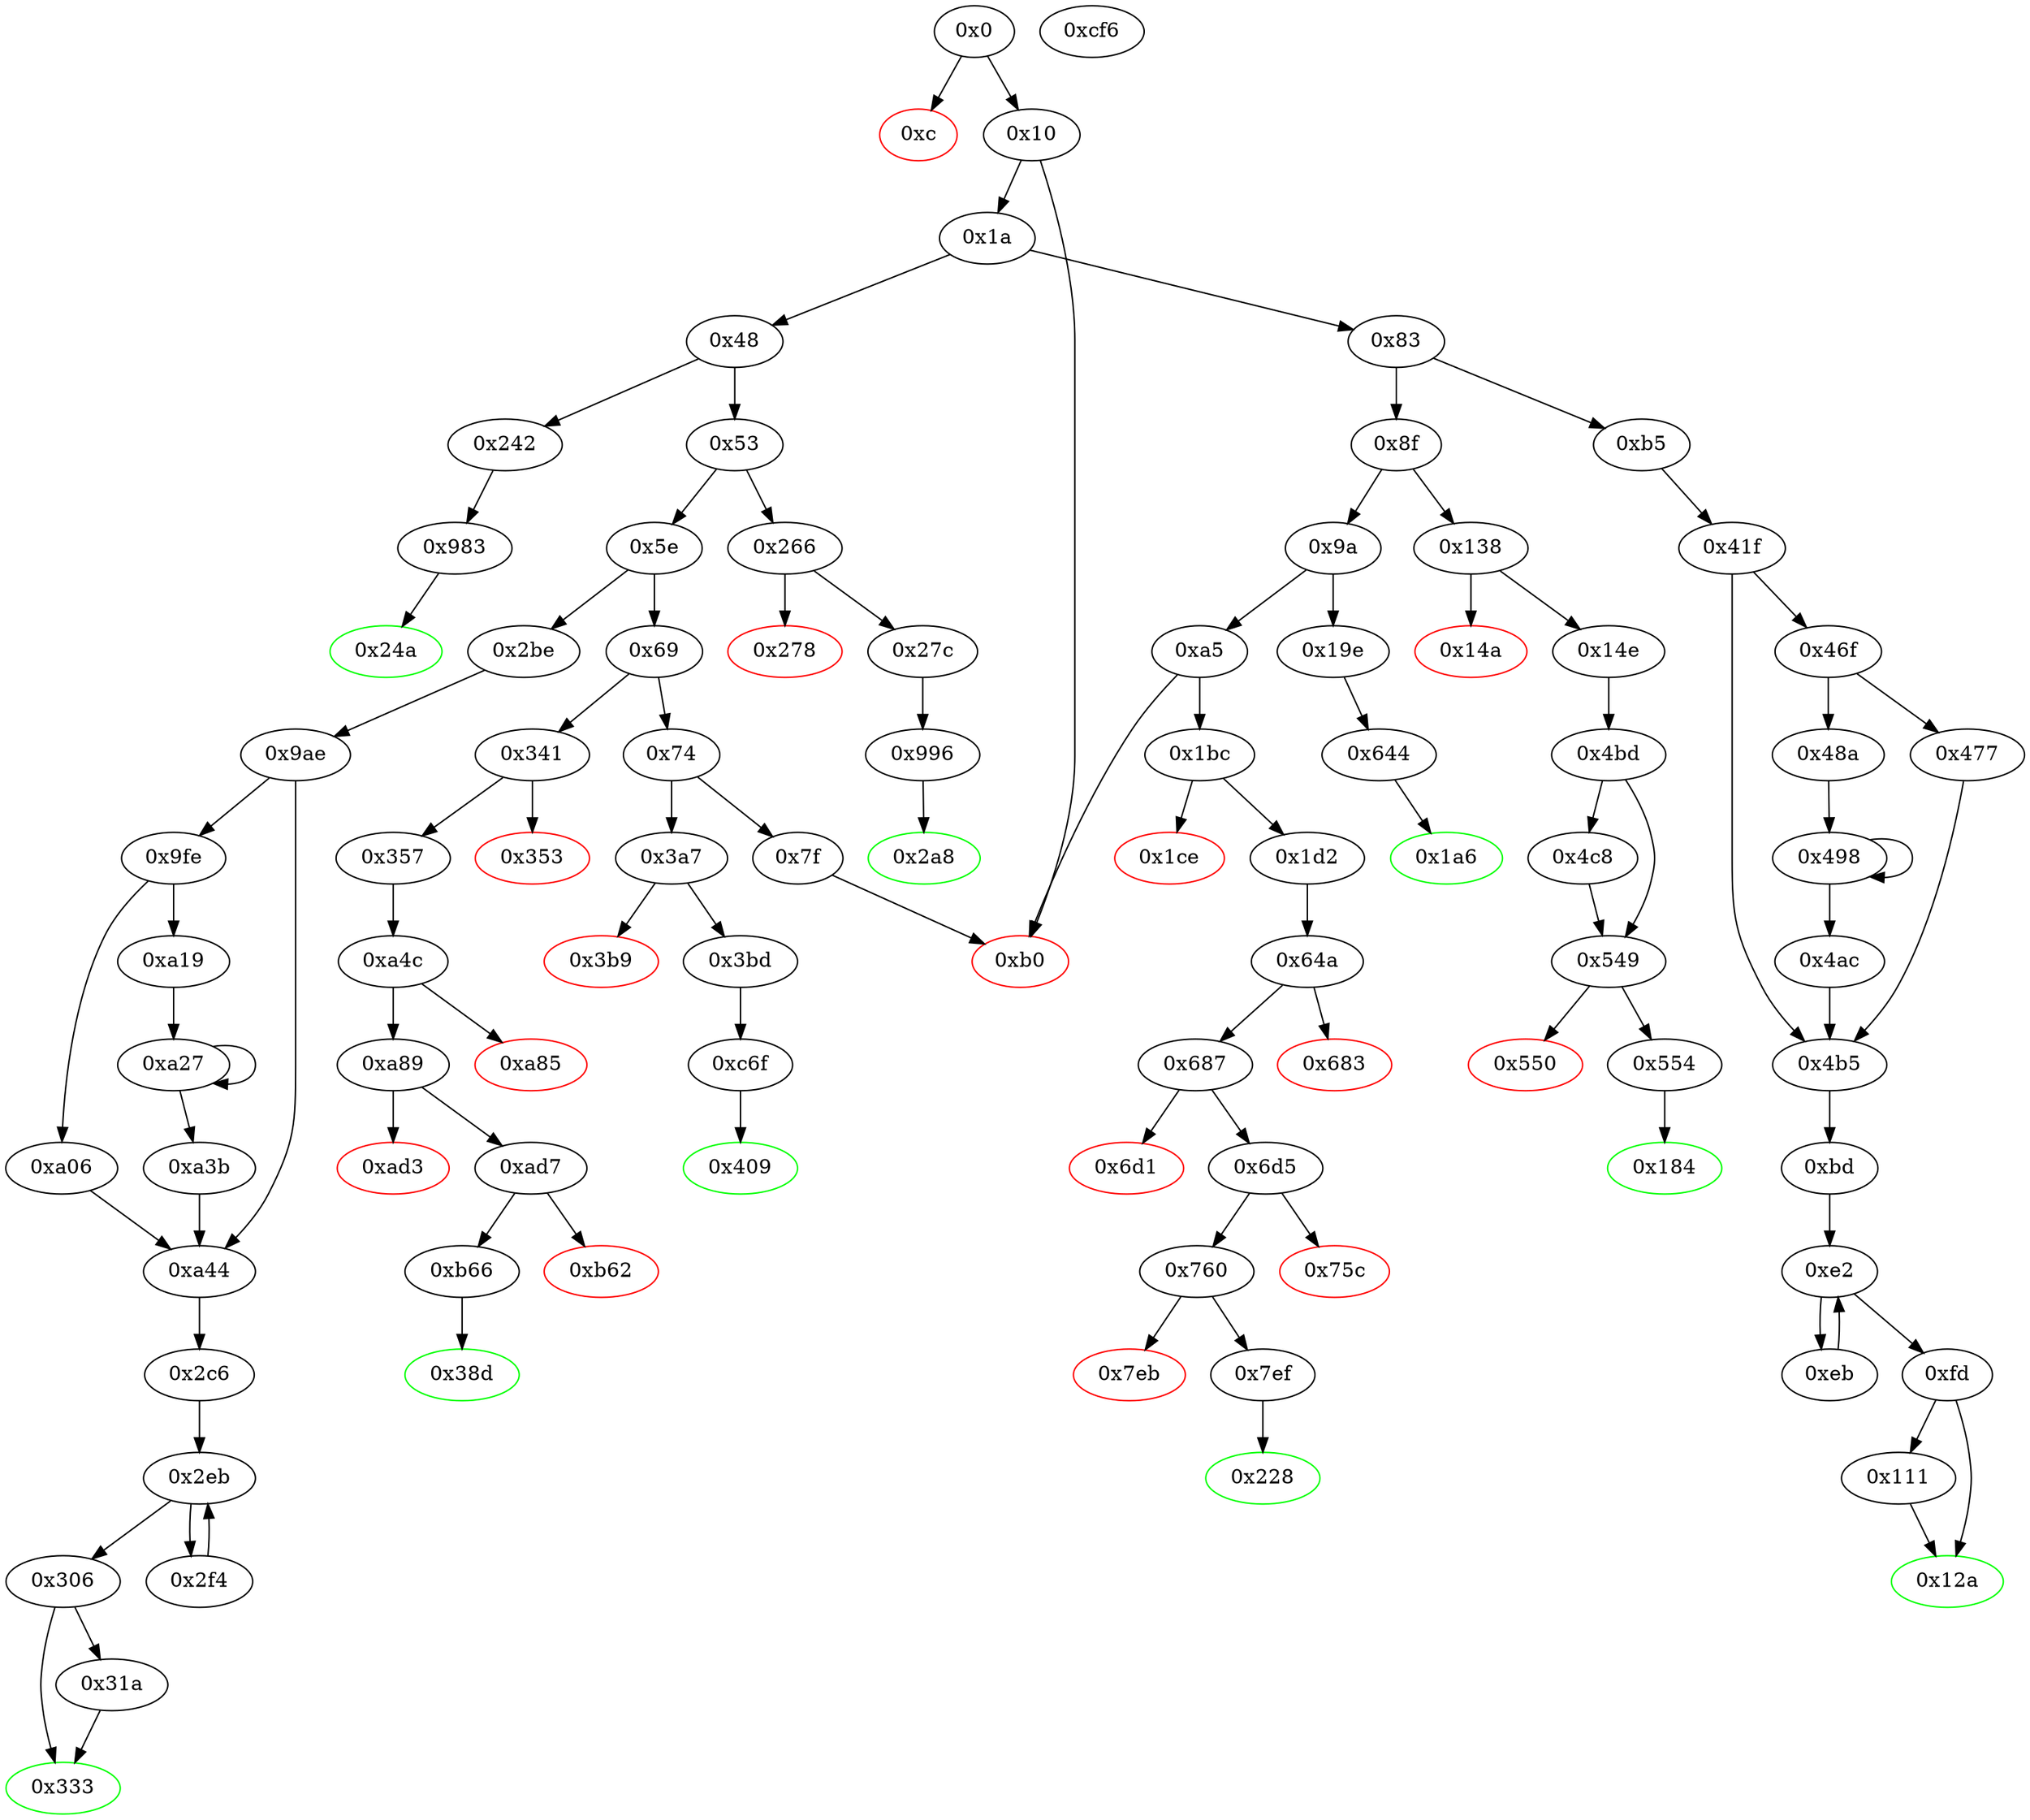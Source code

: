 digraph "" {
"0x2eb" [fillcolor=white, id="0x2eb", style=filled, tooltip="Block 0x2eb\n[0x2eb:0x2f3]\n---\nPredecessors: [0x2c6, 0x2f4]\nSuccessors: [0x2f4, 0x306]\n---\n0x2eb JUMPDEST\n0x2ec DUP4\n0x2ed DUP2\n0x2ee LT\n0x2ef ISZERO\n0x2f0 PUSH2 0x306\n0x2f3 JUMPI\n---\n0x2eb: JUMPDEST \n0x2ee: V213 = LT S0 V209\n0x2ef: V214 = ISZERO V213\n0x2f0: V215 = 0x306\n0x2f3: JUMPI 0x306 V214\n---\nEntry stack: [V13, 0x2c6, V638, V202, V202, V208, V211, V209, V209, V208, V211, S0]\nStack pops: 4\nStack additions: [S3, S2, S1, S0]\nExit stack: [V13, 0x2c6, V638, V202, V202, V208, V211, V209, V209, V208, V211, S0]\n\nDef sites:\nV13: {0x1a.0x3c}\n0x2c6: {0x2be.0x2bf}\nV638: {0x9ae.0x9d3}\nV202: {0x2c6.0x2c9}\nV202: {0x2c6.0x2c9}\nV208: {0x2c6.0x2dc}\nV211: {0x2c6.0x2e4}\nV209: {0x2c6.0x2e0}\nV209: {0x2c6.0x2e0}\nV208: {0x2c6.0x2dc}\nV211: {0x2c6.0x2e4}\nS0: {0x2f4.0x2ff, 0x2c6.0x2e9}\n"];
"0xa44" [fillcolor=white, id="0xa44", style=filled, tooltip="Block 0xa44\n[0xa44:0xa4b]\n---\nPredecessors: [0x9ae, 0xa06, 0xa3b]\nSuccessors: [0x2c6]\n---\n0xa44 JUMPDEST\n0xa45 POP\n0xa46 POP\n0xa47 POP\n0xa48 POP\n0xa49 POP\n0xa4a DUP2\n0xa4b JUMP\n---\n0xa44: JUMPDEST \n0xa4b: JUMP 0x2c6\n---\nEntry stack: [V13, 0x2c6, V638, 0x1, V629, S2, S1, S0]\nStack pops: 7\nStack additions: [S6, S5]\nExit stack: [V13, 0x2c6, V638]\n\nDef sites:\nV13: {0x1a.0x3c}\n0x2c6: {0x2be.0x2bf}\nV638: {0x9ae.0x9d3}\n0x1: {0x9ae.0x9af}\nV629: {0x9ae.0x9c3}\nS2: {0xa06.0xa13, 0xa3b.0xa42, 0x9ae.0x9e3}\nS1: {0xa27.0xa2f, 0x9ae.0x9af}\nS0: {0xa19.0xa1b, 0x9ae.0x9f7}\n"];
"0xfd" [fillcolor=white, id="0xfd", style=filled, tooltip="Block 0xfd\n[0xfd:0x110]\n---\nPredecessors: [0xe2]\nSuccessors: [0x111, 0x12a]\n---\n0xfd JUMPDEST\n0xfe POP\n0xff POP\n0x100 POP\n0x101 POP\n0x102 SWAP1\n0x103 POP\n0x104 SWAP1\n0x105 DUP2\n0x106 ADD\n0x107 SWAP1\n0x108 PUSH1 0x1f\n0x10a AND\n0x10b DUP1\n0x10c ISZERO\n0x10d PUSH2 0x12a\n0x110 JUMPI\n---\n0xfd: JUMPDEST \n0x106: V69 = ADD V56 V55\n0x108: V70 = 0x1f\n0x10a: V71 = AND 0x1f V56\n0x10c: V72 = ISZERO V71\n0x10d: V73 = 0x12a\n0x110: JUMPI 0x12a V72\n---\nEntry stack: [V13, 0xbd, V320, V49, V49, V55, V58, V56, V56, V55, V58, S0]\nStack pops: 7\nStack additions: [V69, V71]\nExit stack: [V13, 0xbd, V320, V49, V49, V69, V71]\n\nDef sites:\nV13: {0x1a.0x3c}\n0xbd: {0xb5.0xb6}\nV320: {0x41f.0x444}\nV49: {0xbd.0xc0}\nV49: {0xbd.0xc0}\nV55: {0xbd.0xd3}\nV58: {0xbd.0xdb}\nV56: {0xbd.0xd7}\nV56: {0xbd.0xd7}\nV55: {0xbd.0xd3}\nV58: {0xbd.0xdb}\nS0: {0xeb.0xf6, 0xbd.0xe0}\n"];
"0x64a" [fillcolor=white, id="0x64a", style=filled, tooltip="Block 0x64a\n[0x64a:0x682]\n---\nPredecessors: [0x1d2]\nSuccessors: [0x683, 0x687]\n---\n0x64a JUMPDEST\n0x64b PUSH1 0x0\n0x64d DUP1\n0x64e PUSH20 0xffffffffffffffffffffffffffffffffffffffff\n0x663 AND\n0x664 DUP4\n0x665 PUSH20 0xffffffffffffffffffffffffffffffffffffffff\n0x67a AND\n0x67b EQ\n0x67c ISZERO\n0x67d ISZERO\n0x67e ISZERO\n0x67f PUSH2 0x687\n0x682 JUMPI\n---\n0x64a: JUMPDEST \n0x64b: V438 = 0x0\n0x64e: V439 = 0xffffffffffffffffffffffffffffffffffffffff\n0x663: V440 = AND 0xffffffffffffffffffffffffffffffffffffffff 0x0\n0x665: V441 = 0xffffffffffffffffffffffffffffffffffffffff\n0x67a: V442 = AND 0xffffffffffffffffffffffffffffffffffffffff V145\n0x67b: V443 = EQ V442 0x0\n0x67c: V444 = ISZERO V443\n0x67d: V445 = ISZERO V444\n0x67e: V446 = ISZERO V445\n0x67f: V447 = 0x687\n0x682: JUMPI 0x687 V446\n---\nEntry stack: [V13, 0x228, V140, V145, V148]\nStack pops: 2\nStack additions: [S1, S0, 0x0]\nExit stack: [V13, 0x228, V140, V145, V148, 0x0]\n\nDef sites:\nV13: {0x1a.0x3c}\n0x228: {0x1bc.0x1bd}\nV140: {0x1d2.0x1ee}\nV145: {0x1d2.0x20e}\nV148: {0x1d2.0x218}\n"];
"0x357" [fillcolor=white, id="0x357", style=filled, tooltip="Block 0x357\n[0x357:0x38c]\n---\nPredecessors: [0x341]\nSuccessors: [0xa4c]\n---\n0x357 JUMPDEST\n0x358 DUP2\n0x359 ADD\n0x35a SWAP1\n0x35b DUP1\n0x35c DUP1\n0x35d CALLDATALOAD\n0x35e PUSH20 0xffffffffffffffffffffffffffffffffffffffff\n0x373 AND\n0x374 SWAP1\n0x375 PUSH1 0x20\n0x377 ADD\n0x378 SWAP1\n0x379 SWAP3\n0x37a SWAP2\n0x37b SWAP1\n0x37c DUP1\n0x37d CALLDATALOAD\n0x37e SWAP1\n0x37f PUSH1 0x20\n0x381 ADD\n0x382 SWAP1\n0x383 SWAP3\n0x384 SWAP2\n0x385 SWAP1\n0x386 POP\n0x387 POP\n0x388 POP\n0x389 PUSH2 0xa4c\n0x38c JUMP\n---\n0x357: JUMPDEST \n0x359: V251 = ADD 0x4 V245\n0x35d: V252 = CALLDATALOAD 0x4\n0x35e: V253 = 0xffffffffffffffffffffffffffffffffffffffff\n0x373: V254 = AND 0xffffffffffffffffffffffffffffffffffffffff V252\n0x375: V255 = 0x20\n0x377: V256 = ADD 0x20 0x4\n0x37d: V257 = CALLDATALOAD 0x24\n0x37f: V258 = 0x20\n0x381: V259 = ADD 0x20 0x24\n0x389: V260 = 0xa4c\n0x38c: JUMP 0xa4c\n---\nEntry stack: [V13, 0x38d, 0x4, V245]\nStack pops: 2\nStack additions: [V254, V257]\nExit stack: [V13, 0x38d, V254, V257]\n\nDef sites:\nV13: {0x1a.0x3c}\n0x38d: {0x341.0x342}\n0x4: {0x341.0x345}\nV245: {0x341.0x349}\n"];
"0x7eb" [color=red, fillcolor=white, id="0x7eb", style=filled, tooltip="Block 0x7eb\n[0x7eb:0x7ee]\n---\nPredecessors: [0x760]\nSuccessors: []\n---\n0x7eb PUSH1 0x0\n0x7ed DUP1\n0x7ee REVERT\n---\n0x7eb: V531 = 0x0\n0x7ee: REVERT 0x0 0x0\n---\nEntry stack: [V13, 0x228, V140, V145, V148, 0x0]\nStack pops: 0\nStack additions: []\nExit stack: [V13, 0x228, V140, V145, V148, 0x0]\n\nDef sites:\nV13: {0x1a.0x3c}\n0x228: {0x1bc.0x1bd}\nV140: {0x1d2.0x1ee}\nV145: {0x1d2.0x20e}\nV148: {0x1d2.0x218}\n0x0: {0x64a.0x64b}\n"];
"0x1ce" [color=red, fillcolor=white, id="0x1ce", style=filled, tooltip="Block 0x1ce\n[0x1ce:0x1d1]\n---\nPredecessors: [0x1bc]\nSuccessors: []\n---\n0x1ce PUSH1 0x0\n0x1d0 DUP1\n0x1d1 REVERT\n---\n0x1ce: V136 = 0x0\n0x1d1: REVERT 0x0 0x0\n---\nEntry stack: [V13, 0x228, 0x4, V131]\nStack pops: 0\nStack additions: []\nExit stack: [V13, 0x228, 0x4, V131]\n\nDef sites:\nV13: {0x1a.0x3c}\n0x228: {0x1bc.0x1bd}\n0x4: {0x1bc.0x1c0}\nV131: {0x1bc.0x1c4}\n"];
"0xbd" [fillcolor=white, id="0xbd", style=filled, tooltip="Block 0xbd\n[0xbd:0xe1]\n---\nPredecessors: [0x4b5]\nSuccessors: [0xe2]\n---\n0xbd JUMPDEST\n0xbe PUSH1 0x40\n0xc0 MLOAD\n0xc1 DUP1\n0xc2 DUP1\n0xc3 PUSH1 0x20\n0xc5 ADD\n0xc6 DUP3\n0xc7 DUP2\n0xc8 SUB\n0xc9 DUP3\n0xca MSTORE\n0xcb DUP4\n0xcc DUP2\n0xcd DUP2\n0xce MLOAD\n0xcf DUP2\n0xd0 MSTORE\n0xd1 PUSH1 0x20\n0xd3 ADD\n0xd4 SWAP2\n0xd5 POP\n0xd6 DUP1\n0xd7 MLOAD\n0xd8 SWAP1\n0xd9 PUSH1 0x20\n0xdb ADD\n0xdc SWAP1\n0xdd DUP1\n0xde DUP4\n0xdf DUP4\n0xe0 PUSH1 0x0\n---\n0xbd: JUMPDEST \n0xbe: V48 = 0x40\n0xc0: V49 = M[0x40]\n0xc3: V50 = 0x20\n0xc5: V51 = ADD 0x20 V49\n0xc8: V52 = SUB V51 V49\n0xca: M[V49] = V52\n0xce: V53 = M[V320]\n0xd0: M[V51] = V53\n0xd1: V54 = 0x20\n0xd3: V55 = ADD 0x20 V51\n0xd7: V56 = M[V320]\n0xd9: V57 = 0x20\n0xdb: V58 = ADD 0x20 V320\n0xe0: V59 = 0x0\n---\nEntry stack: [V13, 0xbd, V320]\nStack pops: 1\nStack additions: [S0, V49, V49, V55, V58, V56, V56, V55, V58, 0x0]\nExit stack: [V13, 0xbd, V320, V49, V49, V55, V58, V56, V56, V55, V58, 0x0]\n\nDef sites:\nV13: {0x1a.0x3c}\n0xbd: {0xb5.0xb6}\nV320: {0x41f.0x444}\n"];
"0x498" [fillcolor=white, id="0x498", style=filled, tooltip="Block 0x498\n[0x498:0x4ab]\n---\nPredecessors: [0x48a, 0x498]\nSuccessors: [0x498, 0x4ac]\n---\n0x498 JUMPDEST\n0x499 DUP2\n0x49a SLOAD\n0x49b DUP2\n0x49c MSTORE\n0x49d SWAP1\n0x49e PUSH1 0x1\n0x4a0 ADD\n0x4a1 SWAP1\n0x4a2 PUSH1 0x20\n0x4a4 ADD\n0x4a5 DUP1\n0x4a6 DUP4\n0x4a7 GT\n0x4a8 PUSH2 0x498\n0x4ab JUMPI\n---\n0x498: JUMPDEST \n0x49a: V353 = S[S1]\n0x49c: M[S0] = V353\n0x49e: V354 = 0x1\n0x4a0: V355 = ADD 0x1 S1\n0x4a2: V356 = 0x20\n0x4a4: V357 = ADD 0x20 S0\n0x4a7: V358 = GT V348 V357\n0x4a8: V359 = 0x498\n0x4ab: JUMPI 0x498 V358\n---\nEntry stack: [V13, 0xbd, V320, 0x0, V311, V348, S1, S0]\nStack pops: 3\nStack additions: [S2, V355, V357]\nExit stack: [V13, 0xbd, V320, 0x0, V311, V348, V355, V357]\n\nDef sites:\nV13: {0x1a.0x3c}\n0xbd: {0xb5.0xb6}\nV320: {0x41f.0x444}\n0x0: {0x41f.0x420}\nV311: {0x41f.0x434}\nV348: {0x48a.0x48c}\nS1: {0x498.0x4a0, 0x48a.0x496}\nS0: {0x498.0x4a4, 0x41f.0x454}\n"];
"0x4b5" [fillcolor=white, id="0x4b5", style=filled, tooltip="Block 0x4b5\n[0x4b5:0x4bc]\n---\nPredecessors: [0x41f, 0x477, 0x4ac]\nSuccessors: [0xbd]\n---\n0x4b5 JUMPDEST\n0x4b6 POP\n0x4b7 POP\n0x4b8 POP\n0x4b9 POP\n0x4ba POP\n0x4bb DUP2\n0x4bc JUMP\n---\n0x4b5: JUMPDEST \n0x4bc: JUMP 0xbd\n---\nEntry stack: [V13, 0xbd, V320, 0x0, V311, S2, S1, S0]\nStack pops: 7\nStack additions: [S6, S5]\nExit stack: [V13, 0xbd, V320]\n\nDef sites:\nV13: {0x1a.0x3c}\n0xbd: {0xb5.0xb6}\nV320: {0x41f.0x444}\n0x0: {0x41f.0x420}\nV311: {0x41f.0x434}\nS2: {0x477.0x484, 0x4ac.0x4b3, 0x41f.0x454}\nS1: {0x498.0x4a0, 0x41f.0x420}\nS0: {0x48a.0x48c, 0x41f.0x468}\n"];
"0x9fe" [fillcolor=white, id="0x9fe", style=filled, tooltip="Block 0x9fe\n[0x9fe:0xa05]\n---\nPredecessors: [0x9ae]\nSuccessors: [0xa06, 0xa19]\n---\n0x9fe DUP1\n0x9ff PUSH1 0x1f\n0xa01 LT\n0xa02 PUSH2 0xa19\n0xa05 JUMPI\n---\n0x9ff: V656 = 0x1f\n0xa01: V657 = LT 0x1f V653\n0xa02: V658 = 0xa19\n0xa05: JUMPI 0xa19 V657\n---\nEntry stack: [V13, 0x2c6, V638, 0x1, V629, V642, 0x1, V653]\nStack pops: 1\nStack additions: [S0]\nExit stack: [V13, 0x2c6, V638, 0x1, V629, V642, 0x1, V653]\n\nDef sites:\nV13: {0x1a.0x3c}\n0x2c6: {0x2be.0x2bf}\nV638: {0x9ae.0x9d3}\n0x1: {0x9ae.0x9af}\nV629: {0x9ae.0x9c3}\nV642: {0x9ae.0x9e3}\n0x1: {0x9ae.0x9af}\nV653: {0x9ae.0x9f7}\n"];
"0x341" [fillcolor=white, id="0x341", style=filled, tooltip="Block 0x341\n[0x341:0x352]\n---\nPredecessors: [0x69]\nSuccessors: [0x353, 0x357]\n---\n0x341 JUMPDEST\n0x342 PUSH2 0x38d\n0x345 PUSH1 0x4\n0x347 DUP1\n0x348 CALLDATASIZE\n0x349 SUB\n0x34a PUSH1 0x40\n0x34c DUP2\n0x34d LT\n0x34e ISZERO\n0x34f PUSH2 0x357\n0x352 JUMPI\n---\n0x341: JUMPDEST \n0x342: V242 = 0x38d\n0x345: V243 = 0x4\n0x348: V244 = CALLDATASIZE\n0x349: V245 = SUB V244 0x4\n0x34a: V246 = 0x40\n0x34d: V247 = LT V245 0x40\n0x34e: V248 = ISZERO V247\n0x34f: V249 = 0x357\n0x352: JUMPI 0x357 V248\n---\nEntry stack: [V13]\nStack pops: 0\nStack additions: [0x38d, 0x4, V245]\nExit stack: [V13, 0x38d, 0x4, V245]\n\nDef sites:\nV13: {0x1a.0x3c}\n"];
"0xa27" [fillcolor=white, id="0xa27", style=filled, tooltip="Block 0xa27\n[0xa27:0xa3a]\n---\nPredecessors: [0xa19, 0xa27]\nSuccessors: [0xa27, 0xa3b]\n---\n0xa27 JUMPDEST\n0xa28 DUP2\n0xa29 SLOAD\n0xa2a DUP2\n0xa2b MSTORE\n0xa2c SWAP1\n0xa2d PUSH1 0x1\n0xa2f ADD\n0xa30 SWAP1\n0xa31 PUSH1 0x20\n0xa33 ADD\n0xa34 DUP1\n0xa35 DUP4\n0xa36 GT\n0xa37 PUSH2 0xa27\n0xa3a JUMPI\n---\n0xa27: JUMPDEST \n0xa29: V671 = S[S1]\n0xa2b: M[S0] = V671\n0xa2d: V672 = 0x1\n0xa2f: V673 = ADD 0x1 S1\n0xa31: V674 = 0x20\n0xa33: V675 = ADD 0x20 S0\n0xa36: V676 = GT V666 V675\n0xa37: V677 = 0xa27\n0xa3a: JUMPI 0xa27 V676\n---\nEntry stack: [V13, 0x2c6, V638, 0x1, V629, V666, S1, S0]\nStack pops: 3\nStack additions: [S2, V673, V675]\nExit stack: [V13, 0x2c6, V638, 0x1, V629, V666, V673, V675]\n\nDef sites:\nV13: {0x1a.0x3c}\n0x2c6: {0x2be.0x2bf}\nV638: {0x9ae.0x9d3}\n0x1: {0x9ae.0x9af}\nV629: {0x9ae.0x9c3}\nV666: {0xa19.0xa1b}\nS1: {0xa19.0xa25, 0xa27.0xa2f}\nS0: {0xa27.0xa33, 0x9ae.0x9e3}\n"];
"0xad3" [color=red, fillcolor=white, id="0xad3", style=filled, tooltip="Block 0xad3\n[0xad3:0xad6]\n---\nPredecessors: [0xa89]\nSuccessors: []\n---\n0xad3 PUSH1 0x0\n0xad5 DUP1\n0xad6 REVERT\n---\n0xad3: V712 = 0x0\n0xad6: REVERT 0x0 0x0\n---\nEntry stack: [V13, 0x38d, V254, V257, 0x0]\nStack pops: 0\nStack additions: []\nExit stack: [V13, 0x38d, V254, V257, 0x0]\n\nDef sites:\nV13: {0x1a.0x3c}\n0x38d: {0x341.0x342}\nV254: {0x357.0x373}\nV257: {0x357.0x37d}\n0x0: {0xa4c.0xa4d}\n"];
"0x74" [fillcolor=white, id="0x74", style=filled, tooltip="Block 0x74\n[0x74:0x7e]\n---\nPredecessors: [0x69]\nSuccessors: [0x7f, 0x3a7]\n---\n0x74 DUP1\n0x75 PUSH4 0xdd62ed3e\n0x7a EQ\n0x7b PUSH2 0x3a7\n0x7e JUMPI\n---\n0x75: V29 = 0xdd62ed3e\n0x7a: V30 = EQ 0xdd62ed3e V13\n0x7b: V31 = 0x3a7\n0x7e: JUMPI 0x3a7 V30\n---\nEntry stack: [V13]\nStack pops: 1\nStack additions: [S0]\nExit stack: [V13]\n\nDef sites:\nV13: {0x1a.0x3c}\n"];
"0x4ac" [fillcolor=white, id="0x4ac", style=filled, tooltip="Block 0x4ac\n[0x4ac:0x4b4]\n---\nPredecessors: [0x498]\nSuccessors: [0x4b5]\n---\n0x4ac DUP3\n0x4ad SWAP1\n0x4ae SUB\n0x4af PUSH1 0x1f\n0x4b1 AND\n0x4b2 DUP3\n0x4b3 ADD\n0x4b4 SWAP2\n---\n0x4ae: V360 = SUB V357 V348\n0x4af: V361 = 0x1f\n0x4b1: V362 = AND 0x1f V360\n0x4b3: V363 = ADD V348 V362\n---\nEntry stack: [V13, 0xbd, V320, 0x0, V311, V348, V355, V357]\nStack pops: 3\nStack additions: [V363, S1, S2]\nExit stack: [V13, 0xbd, V320, 0x0, V311, V363, V355, V348]\n\nDef sites:\nV13: {0x1a.0x3c}\n0xbd: {0xb5.0xb6}\nV320: {0x41f.0x444}\n0x0: {0x41f.0x420}\nV311: {0x41f.0x434}\nV348: {0x48a.0x48c}\nV355: {0x498.0x4a0}\nV357: {0x498.0x4a4}\n"];
"0xc6f" [fillcolor=white, id="0xc6f", style=filled, tooltip="Block 0xc6f\n[0xc6f:0xcf5]\n---\nPredecessors: [0x3bd]\nSuccessors: [0x409]\n---\n0xc6f JUMPDEST\n0xc70 PUSH1 0x0\n0xc72 PUSH1 0x5\n0xc74 PUSH1 0x0\n0xc76 DUP5\n0xc77 PUSH20 0xffffffffffffffffffffffffffffffffffffffff\n0xc8c AND\n0xc8d PUSH20 0xffffffffffffffffffffffffffffffffffffffff\n0xca2 AND\n0xca3 DUP2\n0xca4 MSTORE\n0xca5 PUSH1 0x20\n0xca7 ADD\n0xca8 SWAP1\n0xca9 DUP2\n0xcaa MSTORE\n0xcab PUSH1 0x20\n0xcad ADD\n0xcae PUSH1 0x0\n0xcb0 SHA3\n0xcb1 PUSH1 0x0\n0xcb3 DUP4\n0xcb4 PUSH20 0xffffffffffffffffffffffffffffffffffffffff\n0xcc9 AND\n0xcca PUSH20 0xffffffffffffffffffffffffffffffffffffffff\n0xcdf AND\n0xce0 DUP2\n0xce1 MSTORE\n0xce2 PUSH1 0x20\n0xce4 ADD\n0xce5 SWAP1\n0xce6 DUP2\n0xce7 MSTORE\n0xce8 PUSH1 0x20\n0xcea ADD\n0xceb PUSH1 0x0\n0xced SHA3\n0xcee SLOAD\n0xcef SWAP1\n0xcf0 POP\n0xcf1 SWAP3\n0xcf2 SWAP2\n0xcf3 POP\n0xcf4 POP\n0xcf5 JUMP\n---\n0xc6f: JUMPDEST \n0xc70: V791 = 0x0\n0xc72: V792 = 0x5\n0xc74: V793 = 0x0\n0xc77: V794 = 0xffffffffffffffffffffffffffffffffffffffff\n0xc8c: V795 = AND 0xffffffffffffffffffffffffffffffffffffffff V284\n0xc8d: V796 = 0xffffffffffffffffffffffffffffffffffffffff\n0xca2: V797 = AND 0xffffffffffffffffffffffffffffffffffffffff V795\n0xca4: M[0x0] = V797\n0xca5: V798 = 0x20\n0xca7: V799 = ADD 0x20 0x0\n0xcaa: M[0x20] = 0x5\n0xcab: V800 = 0x20\n0xcad: V801 = ADD 0x20 0x20\n0xcae: V802 = 0x0\n0xcb0: V803 = SHA3 0x0 0x40\n0xcb1: V804 = 0x0\n0xcb4: V805 = 0xffffffffffffffffffffffffffffffffffffffff\n0xcc9: V806 = AND 0xffffffffffffffffffffffffffffffffffffffff V289\n0xcca: V807 = 0xffffffffffffffffffffffffffffffffffffffff\n0xcdf: V808 = AND 0xffffffffffffffffffffffffffffffffffffffff V806\n0xce1: M[0x0] = V808\n0xce2: V809 = 0x20\n0xce4: V810 = ADD 0x20 0x0\n0xce7: M[0x20] = V803\n0xce8: V811 = 0x20\n0xcea: V812 = ADD 0x20 0x20\n0xceb: V813 = 0x0\n0xced: V814 = SHA3 0x0 0x40\n0xcee: V815 = S[V814]\n0xcf5: JUMP 0x409\n---\nEntry stack: [V13, 0x409, V284, V289]\nStack pops: 3\nStack additions: [V815]\nExit stack: [V13, V815]\n\nDef sites:\nV13: {0x1a.0x3c}\n0x409: {0x3a7.0x3a8}\nV284: {0x3bd.0x3d9}\nV289: {0x3bd.0x3f9}\n"];
"0x14e" [fillcolor=white, id="0x14e", style=filled, tooltip="Block 0x14e\n[0x14e:0x183]\n---\nPredecessors: [0x138]\nSuccessors: [0x4bd]\n---\n0x14e JUMPDEST\n0x14f DUP2\n0x150 ADD\n0x151 SWAP1\n0x152 DUP1\n0x153 DUP1\n0x154 CALLDATALOAD\n0x155 PUSH20 0xffffffffffffffffffffffffffffffffffffffff\n0x16a AND\n0x16b SWAP1\n0x16c PUSH1 0x20\n0x16e ADD\n0x16f SWAP1\n0x170 SWAP3\n0x171 SWAP2\n0x172 SWAP1\n0x173 DUP1\n0x174 CALLDATALOAD\n0x175 SWAP1\n0x176 PUSH1 0x20\n0x178 ADD\n0x179 SWAP1\n0x17a SWAP3\n0x17b SWAP2\n0x17c SWAP1\n0x17d POP\n0x17e POP\n0x17f POP\n0x180 PUSH2 0x4bd\n0x183 JUMP\n---\n0x14e: JUMPDEST \n0x150: V98 = ADD 0x4 V92\n0x154: V99 = CALLDATALOAD 0x4\n0x155: V100 = 0xffffffffffffffffffffffffffffffffffffffff\n0x16a: V101 = AND 0xffffffffffffffffffffffffffffffffffffffff V99\n0x16c: V102 = 0x20\n0x16e: V103 = ADD 0x20 0x4\n0x174: V104 = CALLDATALOAD 0x24\n0x176: V105 = 0x20\n0x178: V106 = ADD 0x20 0x24\n0x180: V107 = 0x4bd\n0x183: JUMP 0x4bd\n---\nEntry stack: [V13, 0x184, 0x4, V92]\nStack pops: 2\nStack additions: [V101, V104]\nExit stack: [V13, 0x184, V101, V104]\n\nDef sites:\nV13: {0x1a.0x3c}\n0x184: {0x138.0x139}\n0x4: {0x138.0x13c}\nV92: {0x138.0x140}\n"];
"0x6d5" [fillcolor=white, id="0x6d5", style=filled, tooltip="Block 0x6d5\n[0x6d5:0x75b]\n---\nPredecessors: [0x687]\nSuccessors: [0x75c, 0x760]\n---\n0x6d5 JUMPDEST\n0x6d6 DUP2\n0x6d7 PUSH1 0x5\n0x6d9 PUSH1 0x0\n0x6db DUP7\n0x6dc PUSH20 0xffffffffffffffffffffffffffffffffffffffff\n0x6f1 AND\n0x6f2 PUSH20 0xffffffffffffffffffffffffffffffffffffffff\n0x707 AND\n0x708 DUP2\n0x709 MSTORE\n0x70a PUSH1 0x20\n0x70c ADD\n0x70d SWAP1\n0x70e DUP2\n0x70f MSTORE\n0x710 PUSH1 0x20\n0x712 ADD\n0x713 PUSH1 0x0\n0x715 SHA3\n0x716 PUSH1 0x0\n0x718 CALLER\n0x719 PUSH20 0xffffffffffffffffffffffffffffffffffffffff\n0x72e AND\n0x72f PUSH20 0xffffffffffffffffffffffffffffffffffffffff\n0x744 AND\n0x745 DUP2\n0x746 MSTORE\n0x747 PUSH1 0x20\n0x749 ADD\n0x74a SWAP1\n0x74b DUP2\n0x74c MSTORE\n0x74d PUSH1 0x20\n0x74f ADD\n0x750 PUSH1 0x0\n0x752 SHA3\n0x753 SLOAD\n0x754 LT\n0x755 ISZERO\n0x756 ISZERO\n0x757 ISZERO\n0x758 PUSH2 0x760\n0x75b JUMPI\n---\n0x6d5: JUMPDEST \n0x6d7: V468 = 0x5\n0x6d9: V469 = 0x0\n0x6dc: V470 = 0xffffffffffffffffffffffffffffffffffffffff\n0x6f1: V471 = AND 0xffffffffffffffffffffffffffffffffffffffff V140\n0x6f2: V472 = 0xffffffffffffffffffffffffffffffffffffffff\n0x707: V473 = AND 0xffffffffffffffffffffffffffffffffffffffff V471\n0x709: M[0x0] = V473\n0x70a: V474 = 0x20\n0x70c: V475 = ADD 0x20 0x0\n0x70f: M[0x20] = 0x5\n0x710: V476 = 0x20\n0x712: V477 = ADD 0x20 0x20\n0x713: V478 = 0x0\n0x715: V479 = SHA3 0x0 0x40\n0x716: V480 = 0x0\n0x718: V481 = CALLER\n0x719: V482 = 0xffffffffffffffffffffffffffffffffffffffff\n0x72e: V483 = AND 0xffffffffffffffffffffffffffffffffffffffff V481\n0x72f: V484 = 0xffffffffffffffffffffffffffffffffffffffff\n0x744: V485 = AND 0xffffffffffffffffffffffffffffffffffffffff V483\n0x746: M[0x0] = V485\n0x747: V486 = 0x20\n0x749: V487 = ADD 0x20 0x0\n0x74c: M[0x20] = V479\n0x74d: V488 = 0x20\n0x74f: V489 = ADD 0x20 0x20\n0x750: V490 = 0x0\n0x752: V491 = SHA3 0x0 0x40\n0x753: V492 = S[V491]\n0x754: V493 = LT V492 V148\n0x755: V494 = ISZERO V493\n0x756: V495 = ISZERO V494\n0x757: V496 = ISZERO V495\n0x758: V497 = 0x760\n0x75b: JUMPI 0x760 V496\n---\nEntry stack: [V13, 0x228, V140, V145, V148, 0x0]\nStack pops: 4\nStack additions: [S3, S2, S1, S0]\nExit stack: [V13, 0x228, V140, V145, V148, 0x0]\n\nDef sites:\nV13: {0x1a.0x3c}\n0x228: {0x1bc.0x1bd}\nV140: {0x1d2.0x1ee}\nV145: {0x1d2.0x20e}\nV148: {0x1d2.0x218}\n0x0: {0x64a.0x64b}\n"];
"0x550" [color=red, fillcolor=white, id="0x550", style=filled, tooltip="Block 0x550\n[0x550:0x553]\n---\nPredecessors: [0x549]\nSuccessors: []\n---\n0x550 PUSH1 0x0\n0x552 DUP1\n0x553 REVERT\n---\n0x550: V397 = 0x0\n0x553: REVERT 0x0 0x0\n---\nEntry stack: [V13, 0x184, V101, V104, 0x0]\nStack pops: 0\nStack additions: []\nExit stack: [V13, 0x184, V101, V104, 0x0]\n\nDef sites:\nV13: {0x1a.0x3c}\n0x184: {0x138.0x139}\nV101: {0x14e.0x16a}\nV104: {0x14e.0x174}\n0x0: {0x4bd.0x4be}\n"];
"0xeb" [fillcolor=white, id="0xeb", style=filled, tooltip="Block 0xeb\n[0xeb:0xfc]\n---\nPredecessors: [0xe2]\nSuccessors: [0xe2]\n---\n0xeb DUP1\n0xec DUP3\n0xed ADD\n0xee MLOAD\n0xef DUP2\n0xf0 DUP5\n0xf1 ADD\n0xf2 MSTORE\n0xf3 PUSH1 0x20\n0xf5 DUP2\n0xf6 ADD\n0xf7 SWAP1\n0xf8 POP\n0xf9 PUSH2 0xe2\n0xfc JUMP\n---\n0xed: V63 = ADD V58 S0\n0xee: V64 = M[V63]\n0xf1: V65 = ADD V55 S0\n0xf2: M[V65] = V64\n0xf3: V66 = 0x20\n0xf6: V67 = ADD S0 0x20\n0xf9: V68 = 0xe2\n0xfc: JUMP 0xe2\n---\nEntry stack: [V13, 0xbd, V320, V49, V49, V55, V58, V56, V56, V55, V58, S0]\nStack pops: 3\nStack additions: [S2, S1, V67]\nExit stack: [V13, 0xbd, V320, V49, V49, V55, V58, V56, V56, V55, V58, V67]\n\nDef sites:\nV13: {0x1a.0x3c}\n0xbd: {0xb5.0xb6}\nV320: {0x41f.0x444}\nV49: {0xbd.0xc0}\nV49: {0xbd.0xc0}\nV55: {0xbd.0xd3}\nV58: {0xbd.0xdb}\nV56: {0xbd.0xd7}\nV56: {0xbd.0xd7}\nV55: {0xbd.0xd3}\nV58: {0xbd.0xdb}\nS0: {0xeb.0xf6, 0xbd.0xe0}\n"];
"0x228" [color=green, fillcolor=white, id="0x228", style=filled, tooltip="Block 0x228\n[0x228:0x241]\n---\nPredecessors: [0x7ef]\nSuccessors: []\n---\n0x228 JUMPDEST\n0x229 PUSH1 0x40\n0x22b MLOAD\n0x22c DUP1\n0x22d DUP3\n0x22e ISZERO\n0x22f ISZERO\n0x230 ISZERO\n0x231 ISZERO\n0x232 DUP2\n0x233 MSTORE\n0x234 PUSH1 0x20\n0x236 ADD\n0x237 SWAP2\n0x238 POP\n0x239 POP\n0x23a PUSH1 0x40\n0x23c MLOAD\n0x23d DUP1\n0x23e SWAP2\n0x23f SUB\n0x240 SWAP1\n0x241 RETURN\n---\n0x228: JUMPDEST \n0x229: V152 = 0x40\n0x22b: V153 = M[0x40]\n0x22e: V154 = ISZERO 0x1\n0x22f: V155 = ISZERO 0x0\n0x230: V156 = ISZERO 0x1\n0x231: V157 = ISZERO 0x0\n0x233: M[V153] = 0x1\n0x234: V158 = 0x20\n0x236: V159 = ADD 0x20 V153\n0x23a: V160 = 0x40\n0x23c: V161 = M[0x40]\n0x23f: V162 = SUB V159 V161\n0x241: RETURN V161 V162\n---\nEntry stack: [V13, 0x1]\nStack pops: 1\nStack additions: []\nExit stack: [V13]\n\nDef sites:\nV13: {0x1a.0x3c}\n0x1: {0x7ef.0x979}\n"];
"0x2c6" [fillcolor=white, id="0x2c6", style=filled, tooltip="Block 0x2c6\n[0x2c6:0x2ea]\n---\nPredecessors: [0xa44]\nSuccessors: [0x2eb]\n---\n0x2c6 JUMPDEST\n0x2c7 PUSH1 0x40\n0x2c9 MLOAD\n0x2ca DUP1\n0x2cb DUP1\n0x2cc PUSH1 0x20\n0x2ce ADD\n0x2cf DUP3\n0x2d0 DUP2\n0x2d1 SUB\n0x2d2 DUP3\n0x2d3 MSTORE\n0x2d4 DUP4\n0x2d5 DUP2\n0x2d6 DUP2\n0x2d7 MLOAD\n0x2d8 DUP2\n0x2d9 MSTORE\n0x2da PUSH1 0x20\n0x2dc ADD\n0x2dd SWAP2\n0x2de POP\n0x2df DUP1\n0x2e0 MLOAD\n0x2e1 SWAP1\n0x2e2 PUSH1 0x20\n0x2e4 ADD\n0x2e5 SWAP1\n0x2e6 DUP1\n0x2e7 DUP4\n0x2e8 DUP4\n0x2e9 PUSH1 0x0\n---\n0x2c6: JUMPDEST \n0x2c7: V201 = 0x40\n0x2c9: V202 = M[0x40]\n0x2cc: V203 = 0x20\n0x2ce: V204 = ADD 0x20 V202\n0x2d1: V205 = SUB V204 V202\n0x2d3: M[V202] = V205\n0x2d7: V206 = M[V638]\n0x2d9: M[V204] = V206\n0x2da: V207 = 0x20\n0x2dc: V208 = ADD 0x20 V204\n0x2e0: V209 = M[V638]\n0x2e2: V210 = 0x20\n0x2e4: V211 = ADD 0x20 V638\n0x2e9: V212 = 0x0\n---\nEntry stack: [V13, 0x2c6, V638]\nStack pops: 1\nStack additions: [S0, V202, V202, V208, V211, V209, V209, V208, V211, 0x0]\nExit stack: [V13, 0x2c6, V638, V202, V202, V208, V211, V209, V209, V208, V211, 0x0]\n\nDef sites:\nV13: {0x1a.0x3c}\n0x2c6: {0x2be.0x2bf}\nV638: {0x9ae.0x9d3}\n"];
"0x353" [color=red, fillcolor=white, id="0x353", style=filled, tooltip="Block 0x353\n[0x353:0x356]\n---\nPredecessors: [0x341]\nSuccessors: []\n---\n0x353 PUSH1 0x0\n0x355 DUP1\n0x356 REVERT\n---\n0x353: V250 = 0x0\n0x356: REVERT 0x0 0x0\n---\nEntry stack: [V13, 0x38d, 0x4, V245]\nStack pops: 0\nStack additions: []\nExit stack: [V13, 0x38d, 0x4, V245]\n\nDef sites:\nV13: {0x1a.0x3c}\n0x38d: {0x341.0x342}\n0x4: {0x341.0x345}\nV245: {0x341.0x349}\n"];
"0x48a" [fillcolor=white, id="0x48a", style=filled, tooltip="Block 0x48a\n[0x48a:0x497]\n---\nPredecessors: [0x46f]\nSuccessors: [0x498]\n---\n0x48a JUMPDEST\n0x48b DUP3\n0x48c ADD\n0x48d SWAP2\n0x48e SWAP1\n0x48f PUSH1 0x0\n0x491 MSTORE\n0x492 PUSH1 0x20\n0x494 PUSH1 0x0\n0x496 SHA3\n0x497 SWAP1\n---\n0x48a: JUMPDEST \n0x48c: V348 = ADD V324 V335\n0x48f: V349 = 0x0\n0x491: M[0x0] = 0x0\n0x492: V350 = 0x20\n0x494: V351 = 0x0\n0x496: V352 = SHA3 0x0 0x20\n---\nEntry stack: [V13, 0xbd, V320, 0x0, V311, V324, 0x0, V335]\nStack pops: 3\nStack additions: [V348, V352, S2]\nExit stack: [V13, 0xbd, V320, 0x0, V311, V348, V352, V324]\n\nDef sites:\nV13: {0x1a.0x3c}\n0xbd: {0xb5.0xb6}\nV320: {0x41f.0x444}\n0x0: {0x41f.0x420}\nV311: {0x41f.0x434}\nV324: {0x41f.0x454}\n0x0: {0x41f.0x420}\nV335: {0x41f.0x468}\n"];
"0x6d1" [color=red, fillcolor=white, id="0x6d1", style=filled, tooltip="Block 0x6d1\n[0x6d1:0x6d4]\n---\nPredecessors: [0x687]\nSuccessors: []\n---\n0x6d1 PUSH1 0x0\n0x6d3 DUP1\n0x6d4 REVERT\n---\n0x6d1: V467 = 0x0\n0x6d4: REVERT 0x0 0x0\n---\nEntry stack: [V13, 0x228, V140, V145, V148, 0x0]\nStack pops: 0\nStack additions: []\nExit stack: [V13, 0x228, V140, V145, V148, 0x0]\n\nDef sites:\nV13: {0x1a.0x3c}\n0x228: {0x1bc.0x1bd}\nV140: {0x1d2.0x1ee}\nV145: {0x1d2.0x20e}\nV148: {0x1d2.0x218}\n0x0: {0x64a.0x64b}\n"];
"0x409" [color=green, fillcolor=white, id="0x409", style=filled, tooltip="Block 0x409\n[0x409:0x41e]\n---\nPredecessors: [0xc6f]\nSuccessors: []\n---\n0x409 JUMPDEST\n0x40a PUSH1 0x40\n0x40c MLOAD\n0x40d DUP1\n0x40e DUP3\n0x40f DUP2\n0x410 MSTORE\n0x411 PUSH1 0x20\n0x413 ADD\n0x414 SWAP2\n0x415 POP\n0x416 POP\n0x417 PUSH1 0x40\n0x419 MLOAD\n0x41a DUP1\n0x41b SWAP2\n0x41c SUB\n0x41d SWAP1\n0x41e RETURN\n---\n0x409: JUMPDEST \n0x40a: V293 = 0x40\n0x40c: V294 = M[0x40]\n0x410: M[V294] = V815\n0x411: V295 = 0x20\n0x413: V296 = ADD 0x20 V294\n0x417: V297 = 0x40\n0x419: V298 = M[0x40]\n0x41c: V299 = SUB V296 V298\n0x41e: RETURN V298 V299\n---\nEntry stack: [V13, V815]\nStack pops: 1\nStack additions: []\nExit stack: [V13]\n\nDef sites:\nV13: {0x1a.0x3c}\nV815: {0xc6f.0xcee}\n"];
"0xa5" [fillcolor=white, id="0xa5", style=filled, tooltip="Block 0xa5\n[0xa5:0xaf]\n---\nPredecessors: [0x9a]\nSuccessors: [0xb0, 0x1bc]\n---\n0xa5 DUP1\n0xa6 PUSH4 0x23b872dd\n0xab EQ\n0xac PUSH2 0x1bc\n0xaf JUMPI\n---\n0xa6: V42 = 0x23b872dd\n0xab: V43 = EQ 0x23b872dd V13\n0xac: V44 = 0x1bc\n0xaf: JUMPI 0x1bc V43\n---\nEntry stack: [V13]\nStack pops: 1\nStack additions: [S0]\nExit stack: [V13]\n\nDef sites:\nV13: {0x1a.0x3c}\n"];
"0x477" [fillcolor=white, id="0x477", style=filled, tooltip="Block 0x477\n[0x477:0x489]\n---\nPredecessors: [0x46f]\nSuccessors: [0x4b5]\n---\n0x477 PUSH2 0x100\n0x47a DUP1\n0x47b DUP4\n0x47c SLOAD\n0x47d DIV\n0x47e MUL\n0x47f DUP4\n0x480 MSTORE\n0x481 SWAP2\n0x482 PUSH1 0x20\n0x484 ADD\n0x485 SWAP2\n0x486 PUSH2 0x4b5\n0x489 JUMP\n---\n0x477: V341 = 0x100\n0x47c: V342 = S[0x0]\n0x47d: V343 = DIV V342 0x100\n0x47e: V344 = MUL V343 0x100\n0x480: M[V324] = V344\n0x482: V345 = 0x20\n0x484: V346 = ADD 0x20 V324\n0x486: V347 = 0x4b5\n0x489: JUMP 0x4b5\n---\nEntry stack: [V13, 0xbd, V320, 0x0, V311, V324, 0x0, V335]\nStack pops: 3\nStack additions: [V346, S1, S0]\nExit stack: [V13, 0xbd, V320, 0x0, V311, V346, 0x0, V335]\n\nDef sites:\nV13: {0x1a.0x3c}\n0xbd: {0xb5.0xb6}\nV320: {0x41f.0x444}\n0x0: {0x41f.0x420}\nV311: {0x41f.0x434}\nV324: {0x41f.0x454}\n0x0: {0x41f.0x420}\nV335: {0x41f.0x468}\n"];
"0x983" [fillcolor=white, id="0x983", style=filled, tooltip="Block 0x983\n[0x983:0x995]\n---\nPredecessors: [0x242]\nSuccessors: [0x24a]\n---\n0x983 JUMPDEST\n0x984 PUSH1 0x2\n0x986 PUSH1 0x0\n0x988 SWAP1\n0x989 SLOAD\n0x98a SWAP1\n0x98b PUSH2 0x100\n0x98e EXP\n0x98f SWAP1\n0x990 DIV\n0x991 PUSH1 0xff\n0x993 AND\n0x994 DUP2\n0x995 JUMP\n---\n0x983: JUMPDEST \n0x984: V602 = 0x2\n0x986: V603 = 0x0\n0x989: V604 = S[0x2]\n0x98b: V605 = 0x100\n0x98e: V606 = EXP 0x100 0x0\n0x990: V607 = DIV V604 0x1\n0x991: V608 = 0xff\n0x993: V609 = AND 0xff V607\n0x995: JUMP 0x24a\n---\nEntry stack: [V13, 0x24a]\nStack pops: 1\nStack additions: [S0, V609]\nExit stack: [V13, 0x24a, V609]\n\nDef sites:\nV13: {0x1a.0x3c}\n0x24a: {0x242.0x243}\n"];
"0x1d2" [fillcolor=white, id="0x1d2", style=filled, tooltip="Block 0x1d2\n[0x1d2:0x227]\n---\nPredecessors: [0x1bc]\nSuccessors: [0x64a]\n---\n0x1d2 JUMPDEST\n0x1d3 DUP2\n0x1d4 ADD\n0x1d5 SWAP1\n0x1d6 DUP1\n0x1d7 DUP1\n0x1d8 CALLDATALOAD\n0x1d9 PUSH20 0xffffffffffffffffffffffffffffffffffffffff\n0x1ee AND\n0x1ef SWAP1\n0x1f0 PUSH1 0x20\n0x1f2 ADD\n0x1f3 SWAP1\n0x1f4 SWAP3\n0x1f5 SWAP2\n0x1f6 SWAP1\n0x1f7 DUP1\n0x1f8 CALLDATALOAD\n0x1f9 PUSH20 0xffffffffffffffffffffffffffffffffffffffff\n0x20e AND\n0x20f SWAP1\n0x210 PUSH1 0x20\n0x212 ADD\n0x213 SWAP1\n0x214 SWAP3\n0x215 SWAP2\n0x216 SWAP1\n0x217 DUP1\n0x218 CALLDATALOAD\n0x219 SWAP1\n0x21a PUSH1 0x20\n0x21c ADD\n0x21d SWAP1\n0x21e SWAP3\n0x21f SWAP2\n0x220 SWAP1\n0x221 POP\n0x222 POP\n0x223 POP\n0x224 PUSH2 0x64a\n0x227 JUMP\n---\n0x1d2: JUMPDEST \n0x1d4: V137 = ADD 0x4 V131\n0x1d8: V138 = CALLDATALOAD 0x4\n0x1d9: V139 = 0xffffffffffffffffffffffffffffffffffffffff\n0x1ee: V140 = AND 0xffffffffffffffffffffffffffffffffffffffff V138\n0x1f0: V141 = 0x20\n0x1f2: V142 = ADD 0x20 0x4\n0x1f8: V143 = CALLDATALOAD 0x24\n0x1f9: V144 = 0xffffffffffffffffffffffffffffffffffffffff\n0x20e: V145 = AND 0xffffffffffffffffffffffffffffffffffffffff V143\n0x210: V146 = 0x20\n0x212: V147 = ADD 0x20 0x24\n0x218: V148 = CALLDATALOAD 0x44\n0x21a: V149 = 0x20\n0x21c: V150 = ADD 0x20 0x44\n0x224: V151 = 0x64a\n0x227: JUMP 0x64a\n---\nEntry stack: [V13, 0x228, 0x4, V131]\nStack pops: 2\nStack additions: [V140, V145, V148]\nExit stack: [V13, 0x228, V140, V145, V148]\n\nDef sites:\nV13: {0x1a.0x3c}\n0x228: {0x1bc.0x1bd}\n0x4: {0x1bc.0x1c0}\nV131: {0x1bc.0x1c4}\n"];
"0xe2" [fillcolor=white, id="0xe2", style=filled, tooltip="Block 0xe2\n[0xe2:0xea]\n---\nPredecessors: [0xbd, 0xeb]\nSuccessors: [0xeb, 0xfd]\n---\n0xe2 JUMPDEST\n0xe3 DUP4\n0xe4 DUP2\n0xe5 LT\n0xe6 ISZERO\n0xe7 PUSH2 0xfd\n0xea JUMPI\n---\n0xe2: JUMPDEST \n0xe5: V60 = LT S0 V56\n0xe6: V61 = ISZERO V60\n0xe7: V62 = 0xfd\n0xea: JUMPI 0xfd V61\n---\nEntry stack: [V13, 0xbd, V320, V49, V49, V55, V58, V56, V56, V55, V58, S0]\nStack pops: 4\nStack additions: [S3, S2, S1, S0]\nExit stack: [V13, 0xbd, V320, V49, V49, V55, V58, V56, V56, V55, V58, S0]\n\nDef sites:\nV13: {0x1a.0x3c}\n0xbd: {0xb5.0xb6}\nV320: {0x41f.0x444}\nV49: {0xbd.0xc0}\nV49: {0xbd.0xc0}\nV55: {0xbd.0xd3}\nV58: {0xbd.0xdb}\nV56: {0xbd.0xd7}\nV56: {0xbd.0xd7}\nV55: {0xbd.0xd3}\nV58: {0xbd.0xdb}\nS0: {0xeb.0xf6, 0xbd.0xe0}\n"];
"0xb62" [color=red, fillcolor=white, id="0xb62", style=filled, tooltip="Block 0xb62\n[0xb62:0xb65]\n---\nPredecessors: [0xad7]\nSuccessors: []\n---\n0xb62 PUSH1 0x0\n0xb64 DUP1\n0xb65 REVERT\n---\n0xb62: V745 = 0x0\n0xb65: REVERT 0x0 0x0\n---\nEntry stack: [V13, 0x38d, V254, V257, 0x0]\nStack pops: 0\nStack additions: []\nExit stack: [V13, 0x38d, V254, V257, 0x0]\n\nDef sites:\nV13: {0x1a.0x3c}\n0x38d: {0x341.0x342}\nV254: {0x357.0x373}\nV257: {0x357.0x37d}\n0x0: {0xa4c.0xa4d}\n"];
"0x19e" [fillcolor=white, id="0x19e", style=filled, tooltip="Block 0x19e\n[0x19e:0x1a5]\n---\nPredecessors: [0x9a]\nSuccessors: [0x644]\n---\n0x19e JUMPDEST\n0x19f PUSH2 0x1a6\n0x1a2 PUSH2 0x644\n0x1a5 JUMP\n---\n0x19e: JUMPDEST \n0x19f: V119 = 0x1a6\n0x1a2: V120 = 0x644\n0x1a5: JUMP 0x644\n---\nEntry stack: [V13]\nStack pops: 0\nStack additions: [0x1a6]\nExit stack: [V13, 0x1a6]\n\nDef sites:\nV13: {0x1a.0x3c}\n"];
"0x2be" [fillcolor=white, id="0x2be", style=filled, tooltip="Block 0x2be\n[0x2be:0x2c5]\n---\nPredecessors: [0x5e]\nSuccessors: [0x9ae]\n---\n0x2be JUMPDEST\n0x2bf PUSH2 0x2c6\n0x2c2 PUSH2 0x9ae\n0x2c5 JUMP\n---\n0x2be: JUMPDEST \n0x2bf: V199 = 0x2c6\n0x2c2: V200 = 0x9ae\n0x2c5: JUMP 0x9ae\n---\nEntry stack: [V13]\nStack pops: 0\nStack additions: [0x2c6]\nExit stack: [V13, 0x2c6]\n\nDef sites:\nV13: {0x1a.0x3c}\n"];
"0xa19" [fillcolor=white, id="0xa19", style=filled, tooltip="Block 0xa19\n[0xa19:0xa26]\n---\nPredecessors: [0x9fe]\nSuccessors: [0xa27]\n---\n0xa19 JUMPDEST\n0xa1a DUP3\n0xa1b ADD\n0xa1c SWAP2\n0xa1d SWAP1\n0xa1e PUSH1 0x0\n0xa20 MSTORE\n0xa21 PUSH1 0x20\n0xa23 PUSH1 0x0\n0xa25 SHA3\n0xa26 SWAP1\n---\n0xa19: JUMPDEST \n0xa1b: V666 = ADD V642 V653\n0xa1e: V667 = 0x0\n0xa20: M[0x0] = 0x1\n0xa21: V668 = 0x20\n0xa23: V669 = 0x0\n0xa25: V670 = SHA3 0x0 0x20\n---\nEntry stack: [V13, 0x2c6, V638, 0x1, V629, V642, 0x1, V653]\nStack pops: 3\nStack additions: [V666, V670, S2]\nExit stack: [V13, 0x2c6, V638, 0x1, V629, V666, V670, V642]\n\nDef sites:\nV13: {0x1a.0x3c}\n0x2c6: {0x2be.0x2bf}\nV638: {0x9ae.0x9d3}\n0x1: {0x9ae.0x9af}\nV629: {0x9ae.0x9c3}\nV642: {0x9ae.0x9e3}\n0x1: {0x9ae.0x9af}\nV653: {0x9ae.0x9f7}\n"];
"0x9a" [fillcolor=white, id="0x9a", style=filled, tooltip="Block 0x9a\n[0x9a:0xa4]\n---\nPredecessors: [0x8f]\nSuccessors: [0xa5, 0x19e]\n---\n0x9a DUP1\n0x9b PUSH4 0x18160ddd\n0xa0 EQ\n0xa1 PUSH2 0x19e\n0xa4 JUMPI\n---\n0x9b: V39 = 0x18160ddd\n0xa0: V40 = EQ 0x18160ddd V13\n0xa1: V41 = 0x19e\n0xa4: JUMPI 0x19e V40\n---\nEntry stack: [V13]\nStack pops: 1\nStack additions: [S0]\nExit stack: [V13]\n\nDef sites:\nV13: {0x1a.0x3c}\n"];
"0x75c" [color=red, fillcolor=white, id="0x75c", style=filled, tooltip="Block 0x75c\n[0x75c:0x75f]\n---\nPredecessors: [0x6d5]\nSuccessors: []\n---\n0x75c PUSH1 0x0\n0x75e DUP1\n0x75f REVERT\n---\n0x75c: V498 = 0x0\n0x75f: REVERT 0x0 0x0\n---\nEntry stack: [V13, 0x228, V140, V145, V148, 0x0]\nStack pops: 0\nStack additions: []\nExit stack: [V13, 0x228, V140, V145, V148, 0x0]\n\nDef sites:\nV13: {0x1a.0x3c}\n0x228: {0x1bc.0x1bd}\nV140: {0x1d2.0x1ee}\nV145: {0x1d2.0x20e}\nV148: {0x1d2.0x218}\n0x0: {0x64a.0x64b}\n"];
"0x644" [fillcolor=white, id="0x644", style=filled, tooltip="Block 0x644\n[0x644:0x649]\n---\nPredecessors: [0x19e]\nSuccessors: [0x1a6]\n---\n0x644 JUMPDEST\n0x645 PUSH1 0x3\n0x647 SLOAD\n0x648 DUP2\n0x649 JUMP\n---\n0x644: JUMPDEST \n0x645: V436 = 0x3\n0x647: V437 = S[0x3]\n0x649: JUMP 0x1a6\n---\nEntry stack: [V13, 0x1a6]\nStack pops: 1\nStack additions: [S0, V437]\nExit stack: [V13, 0x1a6, V437]\n\nDef sites:\nV13: {0x1a.0x3c}\n0x1a6: {0x19e.0x19f}\n"];
"0x3bd" [fillcolor=white, id="0x3bd", style=filled, tooltip="Block 0x3bd\n[0x3bd:0x408]\n---\nPredecessors: [0x3a7]\nSuccessors: [0xc6f]\n---\n0x3bd JUMPDEST\n0x3be DUP2\n0x3bf ADD\n0x3c0 SWAP1\n0x3c1 DUP1\n0x3c2 DUP1\n0x3c3 CALLDATALOAD\n0x3c4 PUSH20 0xffffffffffffffffffffffffffffffffffffffff\n0x3d9 AND\n0x3da SWAP1\n0x3db PUSH1 0x20\n0x3dd ADD\n0x3de SWAP1\n0x3df SWAP3\n0x3e0 SWAP2\n0x3e1 SWAP1\n0x3e2 DUP1\n0x3e3 CALLDATALOAD\n0x3e4 PUSH20 0xffffffffffffffffffffffffffffffffffffffff\n0x3f9 AND\n0x3fa SWAP1\n0x3fb PUSH1 0x20\n0x3fd ADD\n0x3fe SWAP1\n0x3ff SWAP3\n0x400 SWAP2\n0x401 SWAP1\n0x402 POP\n0x403 POP\n0x404 POP\n0x405 PUSH2 0xc6f\n0x408 JUMP\n---\n0x3bd: JUMPDEST \n0x3bf: V281 = ADD 0x4 V275\n0x3c3: V282 = CALLDATALOAD 0x4\n0x3c4: V283 = 0xffffffffffffffffffffffffffffffffffffffff\n0x3d9: V284 = AND 0xffffffffffffffffffffffffffffffffffffffff V282\n0x3db: V285 = 0x20\n0x3dd: V286 = ADD 0x20 0x4\n0x3e3: V287 = CALLDATALOAD 0x24\n0x3e4: V288 = 0xffffffffffffffffffffffffffffffffffffffff\n0x3f9: V289 = AND 0xffffffffffffffffffffffffffffffffffffffff V287\n0x3fb: V290 = 0x20\n0x3fd: V291 = ADD 0x20 0x24\n0x405: V292 = 0xc6f\n0x408: JUMP 0xc6f\n---\nEntry stack: [V13, 0x409, 0x4, V275]\nStack pops: 2\nStack additions: [V284, V289]\nExit stack: [V13, 0x409, V284, V289]\n\nDef sites:\nV13: {0x1a.0x3c}\n0x409: {0x3a7.0x3a8}\n0x4: {0x3a7.0x3ab}\nV275: {0x3a7.0x3af}\n"];
"0xc" [color=red, fillcolor=white, id="0xc", style=filled, tooltip="Block 0xc\n[0xc:0xf]\n---\nPredecessors: [0x0]\nSuccessors: []\n---\n0xc PUSH1 0x0\n0xe DUP1\n0xf REVERT\n---\n0xc: V5 = 0x0\n0xf: REVERT 0x0 0x0\n---\nEntry stack: [V2]\nStack pops: 0\nStack additions: []\nExit stack: [V2]\n\nDef sites:\nV2: {0x0.0x5}\n"];
"0x996" [fillcolor=white, id="0x996", style=filled, tooltip="Block 0x996\n[0x996:0x9ad]\n---\nPredecessors: [0x27c]\nSuccessors: [0x2a8]\n---\n0x996 JUMPDEST\n0x997 PUSH1 0x4\n0x999 PUSH1 0x20\n0x99b MSTORE\n0x99c DUP1\n0x99d PUSH1 0x0\n0x99f MSTORE\n0x9a0 PUSH1 0x40\n0x9a2 PUSH1 0x0\n0x9a4 SHA3\n0x9a5 PUSH1 0x0\n0x9a7 SWAP2\n0x9a8 POP\n0x9a9 SWAP1\n0x9aa POP\n0x9ab SLOAD\n0x9ac DUP2\n0x9ad JUMP\n---\n0x996: JUMPDEST \n0x997: V610 = 0x4\n0x999: V611 = 0x20\n0x99b: M[0x20] = 0x4\n0x99d: V612 = 0x0\n0x99f: M[0x0] = V188\n0x9a0: V613 = 0x40\n0x9a2: V614 = 0x0\n0x9a4: V615 = SHA3 0x0 0x40\n0x9a5: V616 = 0x0\n0x9ab: V617 = S[V615]\n0x9ad: JUMP 0x2a8\n---\nEntry stack: [V13, 0x2a8, V188]\nStack pops: 2\nStack additions: [S1, V617]\nExit stack: [V13, 0x2a8, V617]\n\nDef sites:\nV13: {0x1a.0x3c}\n0x2a8: {0x266.0x267}\nV188: {0x27c.0x298}\n"];
"0x306" [fillcolor=white, id="0x306", style=filled, tooltip="Block 0x306\n[0x306:0x319]\n---\nPredecessors: [0x2eb]\nSuccessors: [0x31a, 0x333]\n---\n0x306 JUMPDEST\n0x307 POP\n0x308 POP\n0x309 POP\n0x30a POP\n0x30b SWAP1\n0x30c POP\n0x30d SWAP1\n0x30e DUP2\n0x30f ADD\n0x310 SWAP1\n0x311 PUSH1 0x1f\n0x313 AND\n0x314 DUP1\n0x315 ISZERO\n0x316 PUSH2 0x333\n0x319 JUMPI\n---\n0x306: JUMPDEST \n0x30f: V222 = ADD V209 V208\n0x311: V223 = 0x1f\n0x313: V224 = AND 0x1f V209\n0x315: V225 = ISZERO V224\n0x316: V226 = 0x333\n0x319: JUMPI 0x333 V225\n---\nEntry stack: [V13, 0x2c6, V638, V202, V202, V208, V211, V209, V209, V208, V211, S0]\nStack pops: 7\nStack additions: [V222, V224]\nExit stack: [V13, 0x2c6, V638, V202, V202, V222, V224]\n\nDef sites:\nV13: {0x1a.0x3c}\n0x2c6: {0x2be.0x2bf}\nV638: {0x9ae.0x9d3}\nV202: {0x2c6.0x2c9}\nV202: {0x2c6.0x2c9}\nV208: {0x2c6.0x2dc}\nV211: {0x2c6.0x2e4}\nV209: {0x2c6.0x2e0}\nV209: {0x2c6.0x2e0}\nV208: {0x2c6.0x2dc}\nV211: {0x2c6.0x2e4}\nS0: {0x2f4.0x2ff, 0x2c6.0x2e9}\n"];
"0x4bd" [fillcolor=white, id="0x4bd", style=filled, tooltip="Block 0x4bd\n[0x4bd:0x4c7]\n---\nPredecessors: [0x14e]\nSuccessors: [0x4c8, 0x549]\n---\n0x4bd JUMPDEST\n0x4be PUSH1 0x0\n0x4c0 DUP1\n0x4c1 DUP3\n0x4c2 EQ\n0x4c3 DUP1\n0x4c4 PUSH2 0x549\n0x4c7 JUMPI\n---\n0x4bd: JUMPDEST \n0x4be: V364 = 0x0\n0x4c2: V365 = EQ V104 0x0\n0x4c4: V366 = 0x549\n0x4c7: JUMPI 0x549 V365\n---\nEntry stack: [V13, 0x184, V101, V104]\nStack pops: 1\nStack additions: [S0, 0x0, V365]\nExit stack: [V13, 0x184, V101, V104, 0x0, V365]\n\nDef sites:\nV13: {0x1a.0x3c}\n0x184: {0x138.0x139}\nV101: {0x14e.0x16a}\nV104: {0x14e.0x174}\n"];
"0x333" [color=green, fillcolor=white, id="0x333", style=filled, tooltip="Block 0x333\n[0x333:0x340]\n---\nPredecessors: [0x306, 0x31a]\nSuccessors: []\n---\n0x333 JUMPDEST\n0x334 POP\n0x335 SWAP3\n0x336 POP\n0x337 POP\n0x338 POP\n0x339 PUSH1 0x40\n0x33b MLOAD\n0x33c DUP1\n0x33d SWAP2\n0x33e SUB\n0x33f SWAP1\n0x340 RETURN\n---\n0x333: JUMPDEST \n0x339: V239 = 0x40\n0x33b: V240 = M[0x40]\n0x33e: V241 = SUB S1 V240\n0x340: RETURN V240 V241\n---\nEntry stack: [V13, 0x2c6, V638, V202, V202, S1, V224]\nStack pops: 5\nStack additions: []\nExit stack: [V13, 0x2c6]\n\nDef sites:\nV13: {0x1a.0x3c}\n0x2c6: {0x2be.0x2bf}\nV638: {0x9ae.0x9d3}\nV202: {0x2c6.0x2c9}\nV202: {0x2c6.0x2c9}\nS1: {0x31a.0x330, 0x306.0x30f}\nV224: {0x306.0x313}\n"];
"0x53" [fillcolor=white, id="0x53", style=filled, tooltip="Block 0x53\n[0x53:0x5d]\n---\nPredecessors: [0x48]\nSuccessors: [0x5e, 0x266]\n---\n0x53 DUP1\n0x54 PUSH4 0x70a08231\n0x59 EQ\n0x5a PUSH2 0x266\n0x5d JUMPI\n---\n0x54: V20 = 0x70a08231\n0x59: V21 = EQ 0x70a08231 V13\n0x5a: V22 = 0x266\n0x5d: JUMPI 0x266 V21\n---\nEntry stack: [V13]\nStack pops: 1\nStack additions: [S0]\nExit stack: [V13]\n\nDef sites:\nV13: {0x1a.0x3c}\n"];
"0xa4c" [fillcolor=white, id="0xa4c", style=filled, tooltip="Block 0xa4c\n[0xa4c:0xa84]\n---\nPredecessors: [0x357]\nSuccessors: [0xa85, 0xa89]\n---\n0xa4c JUMPDEST\n0xa4d PUSH1 0x0\n0xa4f DUP1\n0xa50 PUSH20 0xffffffffffffffffffffffffffffffffffffffff\n0xa65 AND\n0xa66 DUP4\n0xa67 PUSH20 0xffffffffffffffffffffffffffffffffffffffff\n0xa7c AND\n0xa7d EQ\n0xa7e ISZERO\n0xa7f ISZERO\n0xa80 ISZERO\n0xa81 PUSH2 0xa89\n0xa84 JUMPI\n---\n0xa4c: JUMPDEST \n0xa4d: V682 = 0x0\n0xa50: V683 = 0xffffffffffffffffffffffffffffffffffffffff\n0xa65: V684 = AND 0xffffffffffffffffffffffffffffffffffffffff 0x0\n0xa67: V685 = 0xffffffffffffffffffffffffffffffffffffffff\n0xa7c: V686 = AND 0xffffffffffffffffffffffffffffffffffffffff V254\n0xa7d: V687 = EQ V686 0x0\n0xa7e: V688 = ISZERO V687\n0xa7f: V689 = ISZERO V688\n0xa80: V690 = ISZERO V689\n0xa81: V691 = 0xa89\n0xa84: JUMPI 0xa89 V690\n---\nEntry stack: [V13, 0x38d, V254, V257]\nStack pops: 2\nStack additions: [S1, S0, 0x0]\nExit stack: [V13, 0x38d, V254, V257, 0x0]\n\nDef sites:\nV13: {0x1a.0x3c}\n0x38d: {0x341.0x342}\nV254: {0x357.0x373}\nV257: {0x357.0x37d}\n"];
"0x138" [fillcolor=white, id="0x138", style=filled, tooltip="Block 0x138\n[0x138:0x149]\n---\nPredecessors: [0x8f]\nSuccessors: [0x14a, 0x14e]\n---\n0x138 JUMPDEST\n0x139 PUSH2 0x184\n0x13c PUSH1 0x4\n0x13e DUP1\n0x13f CALLDATASIZE\n0x140 SUB\n0x141 PUSH1 0x40\n0x143 DUP2\n0x144 LT\n0x145 ISZERO\n0x146 PUSH2 0x14e\n0x149 JUMPI\n---\n0x138: JUMPDEST \n0x139: V89 = 0x184\n0x13c: V90 = 0x4\n0x13f: V91 = CALLDATASIZE\n0x140: V92 = SUB V91 0x4\n0x141: V93 = 0x40\n0x144: V94 = LT V92 0x40\n0x145: V95 = ISZERO V94\n0x146: V96 = 0x14e\n0x149: JUMPI 0x14e V95\n---\nEntry stack: [V13]\nStack pops: 0\nStack additions: [0x184, 0x4, V92]\nExit stack: [V13, 0x184, 0x4, V92]\n\nDef sites:\nV13: {0x1a.0x3c}\n"];
"0xb66" [fillcolor=white, id="0xb66", style=filled, tooltip="Block 0xb66\n[0xb66:0xc6e]\n---\nPredecessors: [0xad7]\nSuccessors: [0x38d]\n---\n0xb66 JUMPDEST\n0xb67 DUP2\n0xb68 PUSH1 0x4\n0xb6a PUSH1 0x0\n0xb6c CALLER\n0xb6d PUSH20 0xffffffffffffffffffffffffffffffffffffffff\n0xb82 AND\n0xb83 PUSH20 0xffffffffffffffffffffffffffffffffffffffff\n0xb98 AND\n0xb99 DUP2\n0xb9a MSTORE\n0xb9b PUSH1 0x20\n0xb9d ADD\n0xb9e SWAP1\n0xb9f DUP2\n0xba0 MSTORE\n0xba1 PUSH1 0x20\n0xba3 ADD\n0xba4 PUSH1 0x0\n0xba6 SHA3\n0xba7 PUSH1 0x0\n0xba9 DUP3\n0xbaa DUP3\n0xbab SLOAD\n0xbac SUB\n0xbad SWAP3\n0xbae POP\n0xbaf POP\n0xbb0 DUP2\n0xbb1 SWAP1\n0xbb2 SSTORE\n0xbb3 POP\n0xbb4 DUP2\n0xbb5 PUSH1 0x4\n0xbb7 PUSH1 0x0\n0xbb9 DUP6\n0xbba PUSH20 0xffffffffffffffffffffffffffffffffffffffff\n0xbcf AND\n0xbd0 PUSH20 0xffffffffffffffffffffffffffffffffffffffff\n0xbe5 AND\n0xbe6 DUP2\n0xbe7 MSTORE\n0xbe8 PUSH1 0x20\n0xbea ADD\n0xbeb SWAP1\n0xbec DUP2\n0xbed MSTORE\n0xbee PUSH1 0x20\n0xbf0 ADD\n0xbf1 PUSH1 0x0\n0xbf3 SHA3\n0xbf4 PUSH1 0x0\n0xbf6 DUP3\n0xbf7 DUP3\n0xbf8 SLOAD\n0xbf9 ADD\n0xbfa SWAP3\n0xbfb POP\n0xbfc POP\n0xbfd DUP2\n0xbfe SWAP1\n0xbff SSTORE\n0xc00 POP\n0xc01 DUP3\n0xc02 PUSH20 0xffffffffffffffffffffffffffffffffffffffff\n0xc17 AND\n0xc18 CALLER\n0xc19 PUSH20 0xffffffffffffffffffffffffffffffffffffffff\n0xc2e AND\n0xc2f PUSH32 0xddf252ad1be2c89b69c2b068fc378daa952ba7f163c4a11628f55a4df523b3ef\n0xc50 DUP5\n0xc51 PUSH1 0x40\n0xc53 MLOAD\n0xc54 DUP1\n0xc55 DUP3\n0xc56 DUP2\n0xc57 MSTORE\n0xc58 PUSH1 0x20\n0xc5a ADD\n0xc5b SWAP2\n0xc5c POP\n0xc5d POP\n0xc5e PUSH1 0x40\n0xc60 MLOAD\n0xc61 DUP1\n0xc62 SWAP2\n0xc63 SUB\n0xc64 SWAP1\n0xc65 LOG3\n0xc66 PUSH1 0x1\n0xc68 SWAP1\n0xc69 POP\n0xc6a SWAP3\n0xc6b SWAP2\n0xc6c POP\n0xc6d POP\n0xc6e JUMP\n---\n0xb66: JUMPDEST \n0xb68: V746 = 0x4\n0xb6a: V747 = 0x0\n0xb6c: V748 = CALLER\n0xb6d: V749 = 0xffffffffffffffffffffffffffffffffffffffff\n0xb82: V750 = AND 0xffffffffffffffffffffffffffffffffffffffff V748\n0xb83: V751 = 0xffffffffffffffffffffffffffffffffffffffff\n0xb98: V752 = AND 0xffffffffffffffffffffffffffffffffffffffff V750\n0xb9a: M[0x0] = V752\n0xb9b: V753 = 0x20\n0xb9d: V754 = ADD 0x20 0x0\n0xba0: M[0x20] = 0x4\n0xba1: V755 = 0x20\n0xba3: V756 = ADD 0x20 0x20\n0xba4: V757 = 0x0\n0xba6: V758 = SHA3 0x0 0x40\n0xba7: V759 = 0x0\n0xbab: V760 = S[V758]\n0xbac: V761 = SUB V760 V257\n0xbb2: S[V758] = V761\n0xbb5: V762 = 0x4\n0xbb7: V763 = 0x0\n0xbba: V764 = 0xffffffffffffffffffffffffffffffffffffffff\n0xbcf: V765 = AND 0xffffffffffffffffffffffffffffffffffffffff V254\n0xbd0: V766 = 0xffffffffffffffffffffffffffffffffffffffff\n0xbe5: V767 = AND 0xffffffffffffffffffffffffffffffffffffffff V765\n0xbe7: M[0x0] = V767\n0xbe8: V768 = 0x20\n0xbea: V769 = ADD 0x20 0x0\n0xbed: M[0x20] = 0x4\n0xbee: V770 = 0x20\n0xbf0: V771 = ADD 0x20 0x20\n0xbf1: V772 = 0x0\n0xbf3: V773 = SHA3 0x0 0x40\n0xbf4: V774 = 0x0\n0xbf8: V775 = S[V773]\n0xbf9: V776 = ADD V775 V257\n0xbff: S[V773] = V776\n0xc02: V777 = 0xffffffffffffffffffffffffffffffffffffffff\n0xc17: V778 = AND 0xffffffffffffffffffffffffffffffffffffffff V254\n0xc18: V779 = CALLER\n0xc19: V780 = 0xffffffffffffffffffffffffffffffffffffffff\n0xc2e: V781 = AND 0xffffffffffffffffffffffffffffffffffffffff V779\n0xc2f: V782 = 0xddf252ad1be2c89b69c2b068fc378daa952ba7f163c4a11628f55a4df523b3ef\n0xc51: V783 = 0x40\n0xc53: V784 = M[0x40]\n0xc57: M[V784] = V257\n0xc58: V785 = 0x20\n0xc5a: V786 = ADD 0x20 V784\n0xc5e: V787 = 0x40\n0xc60: V788 = M[0x40]\n0xc63: V789 = SUB V786 V788\n0xc65: LOG V788 V789 0xddf252ad1be2c89b69c2b068fc378daa952ba7f163c4a11628f55a4df523b3ef V781 V778\n0xc66: V790 = 0x1\n0xc6e: JUMP 0x38d\n---\nEntry stack: [V13, 0x38d, V254, V257, 0x0]\nStack pops: 4\nStack additions: [0x1]\nExit stack: [V13, 0x1]\n\nDef sites:\nV13: {0x1a.0x3c}\n0x38d: {0x341.0x342}\nV254: {0x357.0x373}\nV257: {0x357.0x37d}\n0x0: {0xa4c.0xa4d}\n"];
"0xa89" [fillcolor=white, id="0xa89", style=filled, tooltip="Block 0xa89\n[0xa89:0xad2]\n---\nPredecessors: [0xa4c]\nSuccessors: [0xad3, 0xad7]\n---\n0xa89 JUMPDEST\n0xa8a DUP2\n0xa8b PUSH1 0x4\n0xa8d PUSH1 0x0\n0xa8f CALLER\n0xa90 PUSH20 0xffffffffffffffffffffffffffffffffffffffff\n0xaa5 AND\n0xaa6 PUSH20 0xffffffffffffffffffffffffffffffffffffffff\n0xabb AND\n0xabc DUP2\n0xabd MSTORE\n0xabe PUSH1 0x20\n0xac0 ADD\n0xac1 SWAP1\n0xac2 DUP2\n0xac3 MSTORE\n0xac4 PUSH1 0x20\n0xac6 ADD\n0xac7 PUSH1 0x0\n0xac9 SHA3\n0xaca SLOAD\n0xacb LT\n0xacc ISZERO\n0xacd ISZERO\n0xace ISZERO\n0xacf PUSH2 0xad7\n0xad2 JUMPI\n---\n0xa89: JUMPDEST \n0xa8b: V693 = 0x4\n0xa8d: V694 = 0x0\n0xa8f: V695 = CALLER\n0xa90: V696 = 0xffffffffffffffffffffffffffffffffffffffff\n0xaa5: V697 = AND 0xffffffffffffffffffffffffffffffffffffffff V695\n0xaa6: V698 = 0xffffffffffffffffffffffffffffffffffffffff\n0xabb: V699 = AND 0xffffffffffffffffffffffffffffffffffffffff V697\n0xabd: M[0x0] = V699\n0xabe: V700 = 0x20\n0xac0: V701 = ADD 0x20 0x0\n0xac3: M[0x20] = 0x4\n0xac4: V702 = 0x20\n0xac6: V703 = ADD 0x20 0x20\n0xac7: V704 = 0x0\n0xac9: V705 = SHA3 0x0 0x40\n0xaca: V706 = S[V705]\n0xacb: V707 = LT V706 V257\n0xacc: V708 = ISZERO V707\n0xacd: V709 = ISZERO V708\n0xace: V710 = ISZERO V709\n0xacf: V711 = 0xad7\n0xad2: JUMPI 0xad7 V710\n---\nEntry stack: [V13, 0x38d, V254, V257, 0x0]\nStack pops: 2\nStack additions: [S1, S0]\nExit stack: [V13, 0x38d, V254, V257, 0x0]\n\nDef sites:\nV13: {0x1a.0x3c}\n0x38d: {0x341.0x342}\nV254: {0x357.0x373}\nV257: {0x357.0x37d}\n0x0: {0xa4c.0xa4d}\n"];
"0x27c" [fillcolor=white, id="0x27c", style=filled, tooltip="Block 0x27c\n[0x27c:0x2a7]\n---\nPredecessors: [0x266]\nSuccessors: [0x996]\n---\n0x27c JUMPDEST\n0x27d DUP2\n0x27e ADD\n0x27f SWAP1\n0x280 DUP1\n0x281 DUP1\n0x282 CALLDATALOAD\n0x283 PUSH20 0xffffffffffffffffffffffffffffffffffffffff\n0x298 AND\n0x299 SWAP1\n0x29a PUSH1 0x20\n0x29c ADD\n0x29d SWAP1\n0x29e SWAP3\n0x29f SWAP2\n0x2a0 SWAP1\n0x2a1 POP\n0x2a2 POP\n0x2a3 POP\n0x2a4 PUSH2 0x996\n0x2a7 JUMP\n---\n0x27c: JUMPDEST \n0x27e: V185 = ADD 0x4 V179\n0x282: V186 = CALLDATALOAD 0x4\n0x283: V187 = 0xffffffffffffffffffffffffffffffffffffffff\n0x298: V188 = AND 0xffffffffffffffffffffffffffffffffffffffff V186\n0x29a: V189 = 0x20\n0x29c: V190 = ADD 0x20 0x4\n0x2a4: V191 = 0x996\n0x2a7: JUMP 0x996\n---\nEntry stack: [V13, 0x2a8, 0x4, V179]\nStack pops: 2\nStack additions: [V188]\nExit stack: [V13, 0x2a8, V188]\n\nDef sites:\nV13: {0x1a.0x3c}\n0x2a8: {0x266.0x267}\n0x4: {0x266.0x26a}\nV179: {0x266.0x26e}\n"];
"0x5e" [fillcolor=white, id="0x5e", style=filled, tooltip="Block 0x5e\n[0x5e:0x68]\n---\nPredecessors: [0x53]\nSuccessors: [0x69, 0x2be]\n---\n0x5e DUP1\n0x5f PUSH4 0x95d89b41\n0x64 EQ\n0x65 PUSH2 0x2be\n0x68 JUMPI\n---\n0x5f: V23 = 0x95d89b41\n0x64: V24 = EQ 0x95d89b41 V13\n0x65: V25 = 0x2be\n0x68: JUMPI 0x2be V24\n---\nEntry stack: [V13]\nStack pops: 1\nStack additions: [S0]\nExit stack: [V13]\n\nDef sites:\nV13: {0x1a.0x3c}\n"];
"0x46f" [fillcolor=white, id="0x46f", style=filled, tooltip="Block 0x46f\n[0x46f:0x476]\n---\nPredecessors: [0x41f]\nSuccessors: [0x477, 0x48a]\n---\n0x46f DUP1\n0x470 PUSH1 0x1f\n0x472 LT\n0x473 PUSH2 0x48a\n0x476 JUMPI\n---\n0x470: V338 = 0x1f\n0x472: V339 = LT 0x1f V335\n0x473: V340 = 0x48a\n0x476: JUMPI 0x48a V339\n---\nEntry stack: [V13, 0xbd, V320, 0x0, V311, V324, 0x0, V335]\nStack pops: 1\nStack additions: [S0]\nExit stack: [V13, 0xbd, V320, 0x0, V311, V324, 0x0, V335]\n\nDef sites:\nV13: {0x1a.0x3c}\n0xbd: {0xb5.0xb6}\nV320: {0x41f.0x444}\n0x0: {0x41f.0x420}\nV311: {0x41f.0x434}\nV324: {0x41f.0x454}\n0x0: {0x41f.0x420}\nV335: {0x41f.0x468}\n"];
"0x41f" [fillcolor=white, id="0x41f", style=filled, tooltip="Block 0x41f\n[0x41f:0x46e]\n---\nPredecessors: [0xb5]\nSuccessors: [0x46f, 0x4b5]\n---\n0x41f JUMPDEST\n0x420 PUSH1 0x0\n0x422 DUP1\n0x423 SLOAD\n0x424 PUSH1 0x1\n0x426 DUP2\n0x427 PUSH1 0x1\n0x429 AND\n0x42a ISZERO\n0x42b PUSH2 0x100\n0x42e MUL\n0x42f SUB\n0x430 AND\n0x431 PUSH1 0x2\n0x433 SWAP1\n0x434 DIV\n0x435 DUP1\n0x436 PUSH1 0x1f\n0x438 ADD\n0x439 PUSH1 0x20\n0x43b DUP1\n0x43c SWAP2\n0x43d DIV\n0x43e MUL\n0x43f PUSH1 0x20\n0x441 ADD\n0x442 PUSH1 0x40\n0x444 MLOAD\n0x445 SWAP1\n0x446 DUP2\n0x447 ADD\n0x448 PUSH1 0x40\n0x44a MSTORE\n0x44b DUP1\n0x44c SWAP3\n0x44d SWAP2\n0x44e SWAP1\n0x44f DUP2\n0x450 DUP2\n0x451 MSTORE\n0x452 PUSH1 0x20\n0x454 ADD\n0x455 DUP3\n0x456 DUP1\n0x457 SLOAD\n0x458 PUSH1 0x1\n0x45a DUP2\n0x45b PUSH1 0x1\n0x45d AND\n0x45e ISZERO\n0x45f PUSH2 0x100\n0x462 MUL\n0x463 SUB\n0x464 AND\n0x465 PUSH1 0x2\n0x467 SWAP1\n0x468 DIV\n0x469 DUP1\n0x46a ISZERO\n0x46b PUSH2 0x4b5\n0x46e JUMPI\n---\n0x41f: JUMPDEST \n0x420: V300 = 0x0\n0x423: V301 = S[0x0]\n0x424: V302 = 0x1\n0x427: V303 = 0x1\n0x429: V304 = AND 0x1 V301\n0x42a: V305 = ISZERO V304\n0x42b: V306 = 0x100\n0x42e: V307 = MUL 0x100 V305\n0x42f: V308 = SUB V307 0x1\n0x430: V309 = AND V308 V301\n0x431: V310 = 0x2\n0x434: V311 = DIV V309 0x2\n0x436: V312 = 0x1f\n0x438: V313 = ADD 0x1f V311\n0x439: V314 = 0x20\n0x43d: V315 = DIV V313 0x20\n0x43e: V316 = MUL V315 0x20\n0x43f: V317 = 0x20\n0x441: V318 = ADD 0x20 V316\n0x442: V319 = 0x40\n0x444: V320 = M[0x40]\n0x447: V321 = ADD V320 V318\n0x448: V322 = 0x40\n0x44a: M[0x40] = V321\n0x451: M[V320] = V311\n0x452: V323 = 0x20\n0x454: V324 = ADD 0x20 V320\n0x457: V325 = S[0x0]\n0x458: V326 = 0x1\n0x45b: V327 = 0x1\n0x45d: V328 = AND 0x1 V325\n0x45e: V329 = ISZERO V328\n0x45f: V330 = 0x100\n0x462: V331 = MUL 0x100 V329\n0x463: V332 = SUB V331 0x1\n0x464: V333 = AND V332 V325\n0x465: V334 = 0x2\n0x468: V335 = DIV V333 0x2\n0x46a: V336 = ISZERO V335\n0x46b: V337 = 0x4b5\n0x46e: JUMPI 0x4b5 V336\n---\nEntry stack: [V13, 0xbd]\nStack pops: 0\nStack additions: [V320, 0x0, V311, V324, 0x0, V335]\nExit stack: [V13, 0xbd, V320, 0x0, V311, V324, 0x0, V335]\n\nDef sites:\nV13: {0x1a.0x3c}\n0xbd: {0xb5.0xb6}\n"];
"0x38d" [color=green, fillcolor=white, id="0x38d", style=filled, tooltip="Block 0x38d\n[0x38d:0x3a6]\n---\nPredecessors: [0xb66]\nSuccessors: []\n---\n0x38d JUMPDEST\n0x38e PUSH1 0x40\n0x390 MLOAD\n0x391 DUP1\n0x392 DUP3\n0x393 ISZERO\n0x394 ISZERO\n0x395 ISZERO\n0x396 ISZERO\n0x397 DUP2\n0x398 MSTORE\n0x399 PUSH1 0x20\n0x39b ADD\n0x39c SWAP2\n0x39d POP\n0x39e POP\n0x39f PUSH1 0x40\n0x3a1 MLOAD\n0x3a2 DUP1\n0x3a3 SWAP2\n0x3a4 SUB\n0x3a5 SWAP1\n0x3a6 RETURN\n---\n0x38d: JUMPDEST \n0x38e: V261 = 0x40\n0x390: V262 = M[0x40]\n0x393: V263 = ISZERO 0x1\n0x394: V264 = ISZERO 0x0\n0x395: V265 = ISZERO 0x1\n0x396: V266 = ISZERO 0x0\n0x398: M[V262] = 0x1\n0x399: V267 = 0x20\n0x39b: V268 = ADD 0x20 V262\n0x39f: V269 = 0x40\n0x3a1: V270 = M[0x40]\n0x3a4: V271 = SUB V268 V270\n0x3a6: RETURN V270 V271\n---\nEntry stack: [V13, 0x1]\nStack pops: 1\nStack additions: []\nExit stack: [V13]\n\nDef sites:\nV13: {0x1a.0x3c}\n0x1: {0xb66.0xc66}\n"];
"0xcf6" [fillcolor=white, id="0xcf6", style=filled, tooltip="Block 0xcf6\n[0xcf6:0xd37]\n---\nPredecessors: []\nSuccessors: []\n---\n0xcf6 INVALID\n0xcf7 LOG1\n0xcf8 PUSH6 0x627a7a723058\n0xcff SHA3\n0xd00 CODECOPY\n0xd01 GASLIMIT\n0xd02 SWAP7\n0xd03 CALLDATACOPY\n0xd04 MISSING 0x28\n0xd05 MSIZE\n0xd06 PUSH16 0x82acb1e79bfb4c2916518192c3808320\n0xd17 MISSING 0x2c\n0xd18 MISSING 0xd0\n0xd19 PUSH30 0x24dc52a708b10029\n---\n0xcf6: INVALID \n0xcf7: LOG S0 S1 S2\n0xcf8: V816 = 0x627a7a723058\n0xcff: V817 = SHA3 0x627a7a723058 S3\n0xd00: CODECOPY V817 S4 S5\n0xd01: V818 = GASLIMIT\n0xd03: CALLDATACOPY S12 S6 S7\n0xd04: MISSING 0x28\n0xd05: V819 = MSIZE\n0xd06: V820 = 0x82acb1e79bfb4c2916518192c3808320\n0xd17: MISSING 0x2c\n0xd18: MISSING 0xd0\n0xd19: V821 = 0x24dc52a708b10029\n---\nEntry stack: []\nStack pops: 0\nStack additions: [S8, S9, S10, S11, V818, 0x82acb1e79bfb4c2916518192c3808320, V819, 0x24dc52a708b10029]\nExit stack: []\n\nDef sites:\n"];
"0x24a" [color=green, fillcolor=white, id="0x24a", style=filled, tooltip="Block 0x24a\n[0x24a:0x265]\n---\nPredecessors: [0x983]\nSuccessors: []\n---\n0x24a JUMPDEST\n0x24b PUSH1 0x40\n0x24d MLOAD\n0x24e DUP1\n0x24f DUP3\n0x250 PUSH1 0xff\n0x252 AND\n0x253 PUSH1 0xff\n0x255 AND\n0x256 DUP2\n0x257 MSTORE\n0x258 PUSH1 0x20\n0x25a ADD\n0x25b SWAP2\n0x25c POP\n0x25d POP\n0x25e PUSH1 0x40\n0x260 MLOAD\n0x261 DUP1\n0x262 SWAP2\n0x263 SUB\n0x264 SWAP1\n0x265 RETURN\n---\n0x24a: JUMPDEST \n0x24b: V165 = 0x40\n0x24d: V166 = M[0x40]\n0x250: V167 = 0xff\n0x252: V168 = AND 0xff V609\n0x253: V169 = 0xff\n0x255: V170 = AND 0xff V168\n0x257: M[V166] = V170\n0x258: V171 = 0x20\n0x25a: V172 = ADD 0x20 V166\n0x25e: V173 = 0x40\n0x260: V174 = M[0x40]\n0x263: V175 = SUB V172 V174\n0x265: RETURN V174 V175\n---\nEntry stack: [V13, 0x24a, V609]\nStack pops: 1\nStack additions: []\nExit stack: [V13, 0x24a]\n\nDef sites:\nV13: {0x1a.0x3c}\n0x24a: {0x242.0x243}\nV609: {0x983.0x993}\n"];
"0x9ae" [fillcolor=white, id="0x9ae", style=filled, tooltip="Block 0x9ae\n[0x9ae:0x9fd]\n---\nPredecessors: [0x2be]\nSuccessors: [0x9fe, 0xa44]\n---\n0x9ae JUMPDEST\n0x9af PUSH1 0x1\n0x9b1 DUP1\n0x9b2 SLOAD\n0x9b3 PUSH1 0x1\n0x9b5 DUP2\n0x9b6 PUSH1 0x1\n0x9b8 AND\n0x9b9 ISZERO\n0x9ba PUSH2 0x100\n0x9bd MUL\n0x9be SUB\n0x9bf AND\n0x9c0 PUSH1 0x2\n0x9c2 SWAP1\n0x9c3 DIV\n0x9c4 DUP1\n0x9c5 PUSH1 0x1f\n0x9c7 ADD\n0x9c8 PUSH1 0x20\n0x9ca DUP1\n0x9cb SWAP2\n0x9cc DIV\n0x9cd MUL\n0x9ce PUSH1 0x20\n0x9d0 ADD\n0x9d1 PUSH1 0x40\n0x9d3 MLOAD\n0x9d4 SWAP1\n0x9d5 DUP2\n0x9d6 ADD\n0x9d7 PUSH1 0x40\n0x9d9 MSTORE\n0x9da DUP1\n0x9db SWAP3\n0x9dc SWAP2\n0x9dd SWAP1\n0x9de DUP2\n0x9df DUP2\n0x9e0 MSTORE\n0x9e1 PUSH1 0x20\n0x9e3 ADD\n0x9e4 DUP3\n0x9e5 DUP1\n0x9e6 SLOAD\n0x9e7 PUSH1 0x1\n0x9e9 DUP2\n0x9ea PUSH1 0x1\n0x9ec AND\n0x9ed ISZERO\n0x9ee PUSH2 0x100\n0x9f1 MUL\n0x9f2 SUB\n0x9f3 AND\n0x9f4 PUSH1 0x2\n0x9f6 SWAP1\n0x9f7 DIV\n0x9f8 DUP1\n0x9f9 ISZERO\n0x9fa PUSH2 0xa44\n0x9fd JUMPI\n---\n0x9ae: JUMPDEST \n0x9af: V618 = 0x1\n0x9b2: V619 = S[0x1]\n0x9b3: V620 = 0x1\n0x9b6: V621 = 0x1\n0x9b8: V622 = AND 0x1 V619\n0x9b9: V623 = ISZERO V622\n0x9ba: V624 = 0x100\n0x9bd: V625 = MUL 0x100 V623\n0x9be: V626 = SUB V625 0x1\n0x9bf: V627 = AND V626 V619\n0x9c0: V628 = 0x2\n0x9c3: V629 = DIV V627 0x2\n0x9c5: V630 = 0x1f\n0x9c7: V631 = ADD 0x1f V629\n0x9c8: V632 = 0x20\n0x9cc: V633 = DIV V631 0x20\n0x9cd: V634 = MUL V633 0x20\n0x9ce: V635 = 0x20\n0x9d0: V636 = ADD 0x20 V634\n0x9d1: V637 = 0x40\n0x9d3: V638 = M[0x40]\n0x9d6: V639 = ADD V638 V636\n0x9d7: V640 = 0x40\n0x9d9: M[0x40] = V639\n0x9e0: M[V638] = V629\n0x9e1: V641 = 0x20\n0x9e3: V642 = ADD 0x20 V638\n0x9e6: V643 = S[0x1]\n0x9e7: V644 = 0x1\n0x9ea: V645 = 0x1\n0x9ec: V646 = AND 0x1 V643\n0x9ed: V647 = ISZERO V646\n0x9ee: V648 = 0x100\n0x9f1: V649 = MUL 0x100 V647\n0x9f2: V650 = SUB V649 0x1\n0x9f3: V651 = AND V650 V643\n0x9f4: V652 = 0x2\n0x9f7: V653 = DIV V651 0x2\n0x9f9: V654 = ISZERO V653\n0x9fa: V655 = 0xa44\n0x9fd: JUMPI 0xa44 V654\n---\nEntry stack: [V13, 0x2c6]\nStack pops: 0\nStack additions: [V638, 0x1, V629, V642, 0x1, V653]\nExit stack: [V13, 0x2c6, V638, 0x1, V629, V642, 0x1, V653]\n\nDef sites:\nV13: {0x1a.0x3c}\n0x2c6: {0x2be.0x2bf}\n"];
"0x7ef" [fillcolor=white, id="0x7ef", style=filled, tooltip="Block 0x7ef\n[0x7ef:0x982]\n---\nPredecessors: [0x760]\nSuccessors: [0x228]\n---\n0x7ef JUMPDEST\n0x7f0 DUP2\n0x7f1 PUSH1 0x4\n0x7f3 PUSH1 0x0\n0x7f5 DUP7\n0x7f6 PUSH20 0xffffffffffffffffffffffffffffffffffffffff\n0x80b AND\n0x80c PUSH20 0xffffffffffffffffffffffffffffffffffffffff\n0x821 AND\n0x822 DUP2\n0x823 MSTORE\n0x824 PUSH1 0x20\n0x826 ADD\n0x827 SWAP1\n0x828 DUP2\n0x829 MSTORE\n0x82a PUSH1 0x20\n0x82c ADD\n0x82d PUSH1 0x0\n0x82f SHA3\n0x830 PUSH1 0x0\n0x832 DUP3\n0x833 DUP3\n0x834 SLOAD\n0x835 SUB\n0x836 SWAP3\n0x837 POP\n0x838 POP\n0x839 DUP2\n0x83a SWAP1\n0x83b SSTORE\n0x83c POP\n0x83d DUP2\n0x83e PUSH1 0x4\n0x840 PUSH1 0x0\n0x842 DUP6\n0x843 PUSH20 0xffffffffffffffffffffffffffffffffffffffff\n0x858 AND\n0x859 PUSH20 0xffffffffffffffffffffffffffffffffffffffff\n0x86e AND\n0x86f DUP2\n0x870 MSTORE\n0x871 PUSH1 0x20\n0x873 ADD\n0x874 SWAP1\n0x875 DUP2\n0x876 MSTORE\n0x877 PUSH1 0x20\n0x879 ADD\n0x87a PUSH1 0x0\n0x87c SHA3\n0x87d PUSH1 0x0\n0x87f DUP3\n0x880 DUP3\n0x881 SLOAD\n0x882 ADD\n0x883 SWAP3\n0x884 POP\n0x885 POP\n0x886 DUP2\n0x887 SWAP1\n0x888 SSTORE\n0x889 POP\n0x88a DUP2\n0x88b PUSH1 0x5\n0x88d PUSH1 0x0\n0x88f DUP7\n0x890 PUSH20 0xffffffffffffffffffffffffffffffffffffffff\n0x8a5 AND\n0x8a6 PUSH20 0xffffffffffffffffffffffffffffffffffffffff\n0x8bb AND\n0x8bc DUP2\n0x8bd MSTORE\n0x8be PUSH1 0x20\n0x8c0 ADD\n0x8c1 SWAP1\n0x8c2 DUP2\n0x8c3 MSTORE\n0x8c4 PUSH1 0x20\n0x8c6 ADD\n0x8c7 PUSH1 0x0\n0x8c9 SHA3\n0x8ca PUSH1 0x0\n0x8cc CALLER\n0x8cd PUSH20 0xffffffffffffffffffffffffffffffffffffffff\n0x8e2 AND\n0x8e3 PUSH20 0xffffffffffffffffffffffffffffffffffffffff\n0x8f8 AND\n0x8f9 DUP2\n0x8fa MSTORE\n0x8fb PUSH1 0x20\n0x8fd ADD\n0x8fe SWAP1\n0x8ff DUP2\n0x900 MSTORE\n0x901 PUSH1 0x20\n0x903 ADD\n0x904 PUSH1 0x0\n0x906 SHA3\n0x907 PUSH1 0x0\n0x909 DUP3\n0x90a DUP3\n0x90b SLOAD\n0x90c SUB\n0x90d SWAP3\n0x90e POP\n0x90f POP\n0x910 DUP2\n0x911 SWAP1\n0x912 SSTORE\n0x913 POP\n0x914 DUP3\n0x915 PUSH20 0xffffffffffffffffffffffffffffffffffffffff\n0x92a AND\n0x92b DUP5\n0x92c PUSH20 0xffffffffffffffffffffffffffffffffffffffff\n0x941 AND\n0x942 PUSH32 0xddf252ad1be2c89b69c2b068fc378daa952ba7f163c4a11628f55a4df523b3ef\n0x963 DUP5\n0x964 PUSH1 0x40\n0x966 MLOAD\n0x967 DUP1\n0x968 DUP3\n0x969 DUP2\n0x96a MSTORE\n0x96b PUSH1 0x20\n0x96d ADD\n0x96e SWAP2\n0x96f POP\n0x970 POP\n0x971 PUSH1 0x40\n0x973 MLOAD\n0x974 DUP1\n0x975 SWAP2\n0x976 SUB\n0x977 SWAP1\n0x978 LOG3\n0x979 PUSH1 0x1\n0x97b SWAP1\n0x97c POP\n0x97d SWAP4\n0x97e SWAP3\n0x97f POP\n0x980 POP\n0x981 POP\n0x982 JUMP\n---\n0x7ef: JUMPDEST \n0x7f1: V532 = 0x4\n0x7f3: V533 = 0x0\n0x7f6: V534 = 0xffffffffffffffffffffffffffffffffffffffff\n0x80b: V535 = AND 0xffffffffffffffffffffffffffffffffffffffff V140\n0x80c: V536 = 0xffffffffffffffffffffffffffffffffffffffff\n0x821: V537 = AND 0xffffffffffffffffffffffffffffffffffffffff V535\n0x823: M[0x0] = V537\n0x824: V538 = 0x20\n0x826: V539 = ADD 0x20 0x0\n0x829: M[0x20] = 0x4\n0x82a: V540 = 0x20\n0x82c: V541 = ADD 0x20 0x20\n0x82d: V542 = 0x0\n0x82f: V543 = SHA3 0x0 0x40\n0x830: V544 = 0x0\n0x834: V545 = S[V543]\n0x835: V546 = SUB V545 V148\n0x83b: S[V543] = V546\n0x83e: V547 = 0x4\n0x840: V548 = 0x0\n0x843: V549 = 0xffffffffffffffffffffffffffffffffffffffff\n0x858: V550 = AND 0xffffffffffffffffffffffffffffffffffffffff V145\n0x859: V551 = 0xffffffffffffffffffffffffffffffffffffffff\n0x86e: V552 = AND 0xffffffffffffffffffffffffffffffffffffffff V550\n0x870: M[0x0] = V552\n0x871: V553 = 0x20\n0x873: V554 = ADD 0x20 0x0\n0x876: M[0x20] = 0x4\n0x877: V555 = 0x20\n0x879: V556 = ADD 0x20 0x20\n0x87a: V557 = 0x0\n0x87c: V558 = SHA3 0x0 0x40\n0x87d: V559 = 0x0\n0x881: V560 = S[V558]\n0x882: V561 = ADD V560 V148\n0x888: S[V558] = V561\n0x88b: V562 = 0x5\n0x88d: V563 = 0x0\n0x890: V564 = 0xffffffffffffffffffffffffffffffffffffffff\n0x8a5: V565 = AND 0xffffffffffffffffffffffffffffffffffffffff V140\n0x8a6: V566 = 0xffffffffffffffffffffffffffffffffffffffff\n0x8bb: V567 = AND 0xffffffffffffffffffffffffffffffffffffffff V565\n0x8bd: M[0x0] = V567\n0x8be: V568 = 0x20\n0x8c0: V569 = ADD 0x20 0x0\n0x8c3: M[0x20] = 0x5\n0x8c4: V570 = 0x20\n0x8c6: V571 = ADD 0x20 0x20\n0x8c7: V572 = 0x0\n0x8c9: V573 = SHA3 0x0 0x40\n0x8ca: V574 = 0x0\n0x8cc: V575 = CALLER\n0x8cd: V576 = 0xffffffffffffffffffffffffffffffffffffffff\n0x8e2: V577 = AND 0xffffffffffffffffffffffffffffffffffffffff V575\n0x8e3: V578 = 0xffffffffffffffffffffffffffffffffffffffff\n0x8f8: V579 = AND 0xffffffffffffffffffffffffffffffffffffffff V577\n0x8fa: M[0x0] = V579\n0x8fb: V580 = 0x20\n0x8fd: V581 = ADD 0x20 0x0\n0x900: M[0x20] = V573\n0x901: V582 = 0x20\n0x903: V583 = ADD 0x20 0x20\n0x904: V584 = 0x0\n0x906: V585 = SHA3 0x0 0x40\n0x907: V586 = 0x0\n0x90b: V587 = S[V585]\n0x90c: V588 = SUB V587 V148\n0x912: S[V585] = V588\n0x915: V589 = 0xffffffffffffffffffffffffffffffffffffffff\n0x92a: V590 = AND 0xffffffffffffffffffffffffffffffffffffffff V145\n0x92c: V591 = 0xffffffffffffffffffffffffffffffffffffffff\n0x941: V592 = AND 0xffffffffffffffffffffffffffffffffffffffff V140\n0x942: V593 = 0xddf252ad1be2c89b69c2b068fc378daa952ba7f163c4a11628f55a4df523b3ef\n0x964: V594 = 0x40\n0x966: V595 = M[0x40]\n0x96a: M[V595] = V148\n0x96b: V596 = 0x20\n0x96d: V597 = ADD 0x20 V595\n0x971: V598 = 0x40\n0x973: V599 = M[0x40]\n0x976: V600 = SUB V597 V599\n0x978: LOG V599 V600 0xddf252ad1be2c89b69c2b068fc378daa952ba7f163c4a11628f55a4df523b3ef V592 V590\n0x979: V601 = 0x1\n0x982: JUMP 0x228\n---\nEntry stack: [V13, 0x228, V140, V145, V148, 0x0]\nStack pops: 5\nStack additions: [0x1]\nExit stack: [V13, 0x1]\n\nDef sites:\nV13: {0x1a.0x3c}\n0x228: {0x1bc.0x1bd}\nV140: {0x1d2.0x1ee}\nV145: {0x1d2.0x20e}\nV148: {0x1d2.0x218}\n0x0: {0x64a.0x64b}\n"];
"0x10" [fillcolor=white, id="0x10", style=filled, tooltip="Block 0x10\n[0x10:0x19]\n---\nPredecessors: [0x0]\nSuccessors: [0x1a, 0xb0]\n---\n0x10 JUMPDEST\n0x11 POP\n0x12 PUSH1 0x4\n0x14 CALLDATASIZE\n0x15 LT\n0x16 PUSH2 0xb0\n0x19 JUMPI\n---\n0x10: JUMPDEST \n0x12: V6 = 0x4\n0x14: V7 = CALLDATASIZE\n0x15: V8 = LT V7 0x4\n0x16: V9 = 0xb0\n0x19: JUMPI 0xb0 V8\n---\nEntry stack: [V2]\nStack pops: 1\nStack additions: []\nExit stack: []\n\nDef sites:\nV2: {0x0.0x5}\n"];
"0x111" [fillcolor=white, id="0x111", style=filled, tooltip="Block 0x111\n[0x111:0x129]\n---\nPredecessors: [0xfd]\nSuccessors: [0x12a]\n---\n0x111 DUP1\n0x112 DUP3\n0x113 SUB\n0x114 DUP1\n0x115 MLOAD\n0x116 PUSH1 0x1\n0x118 DUP4\n0x119 PUSH1 0x20\n0x11b SUB\n0x11c PUSH2 0x100\n0x11f EXP\n0x120 SUB\n0x121 NOT\n0x122 AND\n0x123 DUP2\n0x124 MSTORE\n0x125 PUSH1 0x20\n0x127 ADD\n0x128 SWAP2\n0x129 POP\n---\n0x113: V74 = SUB V69 V71\n0x115: V75 = M[V74]\n0x116: V76 = 0x1\n0x119: V77 = 0x20\n0x11b: V78 = SUB 0x20 V71\n0x11c: V79 = 0x100\n0x11f: V80 = EXP 0x100 V78\n0x120: V81 = SUB V80 0x1\n0x121: V82 = NOT V81\n0x122: V83 = AND V82 V75\n0x124: M[V74] = V83\n0x125: V84 = 0x20\n0x127: V85 = ADD 0x20 V74\n---\nEntry stack: [V13, 0xbd, V320, V49, V49, V69, V71]\nStack pops: 2\nStack additions: [V85, S0]\nExit stack: [V13, 0xbd, V320, V49, V49, V85, V71]\n\nDef sites:\nV13: {0x1a.0x3c}\n0xbd: {0xb5.0xb6}\nV320: {0x41f.0x444}\nV49: {0xbd.0xc0}\nV49: {0xbd.0xc0}\nV69: {0xfd.0x106}\nV71: {0xfd.0x10a}\n"];
"0x1a" [fillcolor=white, id="0x1a", style=filled, tooltip="Block 0x1a\n[0x1a:0x47]\n---\nPredecessors: [0x10]\nSuccessors: [0x48, 0x83]\n---\n0x1a PUSH1 0x0\n0x1c CALLDATALOAD\n0x1d PUSH29 0x100000000000000000000000000000000000000000000000000000000\n0x3b SWAP1\n0x3c DIV\n0x3d DUP1\n0x3e PUSH4 0x313ce567\n0x43 GT\n0x44 PUSH2 0x83\n0x47 JUMPI\n---\n0x1a: V10 = 0x0\n0x1c: V11 = CALLDATALOAD 0x0\n0x1d: V12 = 0x100000000000000000000000000000000000000000000000000000000\n0x3c: V13 = DIV V11 0x100000000000000000000000000000000000000000000000000000000\n0x3e: V14 = 0x313ce567\n0x43: V15 = GT 0x313ce567 V13\n0x44: V16 = 0x83\n0x47: JUMPI 0x83 V15\n---\nEntry stack: []\nStack pops: 0\nStack additions: [V13]\nExit stack: [V13]\n\nDef sites:\n"];
"0x7f" [fillcolor=white, id="0x7f", style=filled, tooltip="Block 0x7f\n[0x7f:0x82]\n---\nPredecessors: [0x74]\nSuccessors: [0xb0]\n---\n0x7f PUSH2 0xb0\n0x82 JUMP\n---\n0x7f: V32 = 0xb0\n0x82: JUMP 0xb0\n---\nEntry stack: [V13]\nStack pops: 0\nStack additions: []\nExit stack: [V13]\n\nDef sites:\nV13: {0x1a.0x3c}\n"];
"0x83" [fillcolor=white, id="0x83", style=filled, tooltip="Block 0x83\n[0x83:0x8e]\n---\nPredecessors: [0x1a]\nSuccessors: [0x8f, 0xb5]\n---\n0x83 JUMPDEST\n0x84 DUP1\n0x85 PUSH4 0x6fdde03\n0x8a EQ\n0x8b PUSH2 0xb5\n0x8e JUMPI\n---\n0x83: JUMPDEST \n0x85: V33 = 0x6fdde03\n0x8a: V34 = EQ 0x6fdde03 V13\n0x8b: V35 = 0xb5\n0x8e: JUMPI 0xb5 V34\n---\nEntry stack: [V13]\nStack pops: 1\nStack additions: [S0]\nExit stack: [V13]\n\nDef sites:\nV13: {0x1a.0x3c}\n"];
"0xa85" [color=red, fillcolor=white, id="0xa85", style=filled, tooltip="Block 0xa85\n[0xa85:0xa88]\n---\nPredecessors: [0xa4c]\nSuccessors: []\n---\n0xa85 PUSH1 0x0\n0xa87 DUP1\n0xa88 REVERT\n---\n0xa85: V692 = 0x0\n0xa88: REVERT 0x0 0x0\n---\nEntry stack: [V13, 0x38d, V254, V257, 0x0]\nStack pops: 0\nStack additions: []\nExit stack: [V13, 0x38d, V254, V257, 0x0]\n\nDef sites:\nV13: {0x1a.0x3c}\n0x38d: {0x341.0x342}\nV254: {0x357.0x373}\nV257: {0x357.0x37d}\n0x0: {0xa4c.0xa4d}\n"];
"0x1bc" [fillcolor=white, id="0x1bc", style=filled, tooltip="Block 0x1bc\n[0x1bc:0x1cd]\n---\nPredecessors: [0xa5]\nSuccessors: [0x1ce, 0x1d2]\n---\n0x1bc JUMPDEST\n0x1bd PUSH2 0x228\n0x1c0 PUSH1 0x4\n0x1c2 DUP1\n0x1c3 CALLDATASIZE\n0x1c4 SUB\n0x1c5 PUSH1 0x60\n0x1c7 DUP2\n0x1c8 LT\n0x1c9 ISZERO\n0x1ca PUSH2 0x1d2\n0x1cd JUMPI\n---\n0x1bc: JUMPDEST \n0x1bd: V128 = 0x228\n0x1c0: V129 = 0x4\n0x1c3: V130 = CALLDATASIZE\n0x1c4: V131 = SUB V130 0x4\n0x1c5: V132 = 0x60\n0x1c8: V133 = LT V131 0x60\n0x1c9: V134 = ISZERO V133\n0x1ca: V135 = 0x1d2\n0x1cd: JUMPI 0x1d2 V134\n---\nEntry stack: [V13]\nStack pops: 0\nStack additions: [0x228, 0x4, V131]\nExit stack: [V13, 0x228, 0x4, V131]\n\nDef sites:\nV13: {0x1a.0x3c}\n"];
"0xb5" [fillcolor=white, id="0xb5", style=filled, tooltip="Block 0xb5\n[0xb5:0xbc]\n---\nPredecessors: [0x83]\nSuccessors: [0x41f]\n---\n0xb5 JUMPDEST\n0xb6 PUSH2 0xbd\n0xb9 PUSH2 0x41f\n0xbc JUMP\n---\n0xb5: JUMPDEST \n0xb6: V46 = 0xbd\n0xb9: V47 = 0x41f\n0xbc: JUMP 0x41f\n---\nEntry stack: [V13]\nStack pops: 0\nStack additions: [0xbd]\nExit stack: [V13, 0xbd]\n\nDef sites:\nV13: {0x1a.0x3c}\n"];
"0x31a" [fillcolor=white, id="0x31a", style=filled, tooltip="Block 0x31a\n[0x31a:0x332]\n---\nPredecessors: [0x306]\nSuccessors: [0x333]\n---\n0x31a DUP1\n0x31b DUP3\n0x31c SUB\n0x31d DUP1\n0x31e MLOAD\n0x31f PUSH1 0x1\n0x321 DUP4\n0x322 PUSH1 0x20\n0x324 SUB\n0x325 PUSH2 0x100\n0x328 EXP\n0x329 SUB\n0x32a NOT\n0x32b AND\n0x32c DUP2\n0x32d MSTORE\n0x32e PUSH1 0x20\n0x330 ADD\n0x331 SWAP2\n0x332 POP\n---\n0x31c: V227 = SUB V222 V224\n0x31e: V228 = M[V227]\n0x31f: V229 = 0x1\n0x322: V230 = 0x20\n0x324: V231 = SUB 0x20 V224\n0x325: V232 = 0x100\n0x328: V233 = EXP 0x100 V231\n0x329: V234 = SUB V233 0x1\n0x32a: V235 = NOT V234\n0x32b: V236 = AND V235 V228\n0x32d: M[V227] = V236\n0x32e: V237 = 0x20\n0x330: V238 = ADD 0x20 V227\n---\nEntry stack: [V13, 0x2c6, V638, V202, V202, V222, V224]\nStack pops: 2\nStack additions: [V238, S0]\nExit stack: [V13, 0x2c6, V638, V202, V202, V238, V224]\n\nDef sites:\nV13: {0x1a.0x3c}\n0x2c6: {0x2be.0x2bf}\nV638: {0x9ae.0x9d3}\nV202: {0x2c6.0x2c9}\nV202: {0x2c6.0x2c9}\nV222: {0x306.0x30f}\nV224: {0x306.0x313}\n"];
"0x2f4" [fillcolor=white, id="0x2f4", style=filled, tooltip="Block 0x2f4\n[0x2f4:0x305]\n---\nPredecessors: [0x2eb]\nSuccessors: [0x2eb]\n---\n0x2f4 DUP1\n0x2f5 DUP3\n0x2f6 ADD\n0x2f7 MLOAD\n0x2f8 DUP2\n0x2f9 DUP5\n0x2fa ADD\n0x2fb MSTORE\n0x2fc PUSH1 0x20\n0x2fe DUP2\n0x2ff ADD\n0x300 SWAP1\n0x301 POP\n0x302 PUSH2 0x2eb\n0x305 JUMP\n---\n0x2f6: V216 = ADD V211 S0\n0x2f7: V217 = M[V216]\n0x2fa: V218 = ADD V208 S0\n0x2fb: M[V218] = V217\n0x2fc: V219 = 0x20\n0x2ff: V220 = ADD S0 0x20\n0x302: V221 = 0x2eb\n0x305: JUMP 0x2eb\n---\nEntry stack: [V13, 0x2c6, V638, V202, V202, V208, V211, V209, V209, V208, V211, S0]\nStack pops: 3\nStack additions: [S2, S1, V220]\nExit stack: [V13, 0x2c6, V638, V202, V202, V208, V211, V209, V209, V208, V211, V220]\n\nDef sites:\nV13: {0x1a.0x3c}\n0x2c6: {0x2be.0x2bf}\nV638: {0x9ae.0x9d3}\nV202: {0x2c6.0x2c9}\nV202: {0x2c6.0x2c9}\nV208: {0x2c6.0x2dc}\nV211: {0x2c6.0x2e4}\nV209: {0x2c6.0x2e0}\nV209: {0x2c6.0x2e0}\nV208: {0x2c6.0x2dc}\nV211: {0x2c6.0x2e4}\nS0: {0x2f4.0x2ff, 0x2c6.0x2e9}\n"];
"0x14a" [color=red, fillcolor=white, id="0x14a", style=filled, tooltip="Block 0x14a\n[0x14a:0x14d]\n---\nPredecessors: [0x138]\nSuccessors: []\n---\n0x14a PUSH1 0x0\n0x14c DUP1\n0x14d REVERT\n---\n0x14a: V97 = 0x0\n0x14d: REVERT 0x0 0x0\n---\nEntry stack: [V13, 0x184, 0x4, V92]\nStack pops: 0\nStack additions: []\nExit stack: [V13, 0x184, 0x4, V92]\n\nDef sites:\nV13: {0x1a.0x3c}\n0x184: {0x138.0x139}\n0x4: {0x138.0x13c}\nV92: {0x138.0x140}\n"];
"0x554" [fillcolor=white, id="0x554", style=filled, tooltip="Block 0x554\n[0x554:0x643]\n---\nPredecessors: [0x549]\nSuccessors: [0x184]\n---\n0x554 JUMPDEST\n0x555 DUP2\n0x556 PUSH1 0x5\n0x558 PUSH1 0x0\n0x55a CALLER\n0x55b PUSH20 0xffffffffffffffffffffffffffffffffffffffff\n0x570 AND\n0x571 PUSH20 0xffffffffffffffffffffffffffffffffffffffff\n0x586 AND\n0x587 DUP2\n0x588 MSTORE\n0x589 PUSH1 0x20\n0x58b ADD\n0x58c SWAP1\n0x58d DUP2\n0x58e MSTORE\n0x58f PUSH1 0x20\n0x591 ADD\n0x592 PUSH1 0x0\n0x594 SHA3\n0x595 PUSH1 0x0\n0x597 DUP6\n0x598 PUSH20 0xffffffffffffffffffffffffffffffffffffffff\n0x5ad AND\n0x5ae PUSH20 0xffffffffffffffffffffffffffffffffffffffff\n0x5c3 AND\n0x5c4 DUP2\n0x5c5 MSTORE\n0x5c6 PUSH1 0x20\n0x5c8 ADD\n0x5c9 SWAP1\n0x5ca DUP2\n0x5cb MSTORE\n0x5cc PUSH1 0x20\n0x5ce ADD\n0x5cf PUSH1 0x0\n0x5d1 SHA3\n0x5d2 DUP2\n0x5d3 SWAP1\n0x5d4 SSTORE\n0x5d5 POP\n0x5d6 DUP3\n0x5d7 PUSH20 0xffffffffffffffffffffffffffffffffffffffff\n0x5ec AND\n0x5ed CALLER\n0x5ee PUSH20 0xffffffffffffffffffffffffffffffffffffffff\n0x603 AND\n0x604 PUSH32 0x8c5be1e5ebec7d5bd14f71427d1e84f3dd0314c0f7b2291e5b200ac8c7c3b925\n0x625 DUP5\n0x626 PUSH1 0x40\n0x628 MLOAD\n0x629 DUP1\n0x62a DUP3\n0x62b DUP2\n0x62c MSTORE\n0x62d PUSH1 0x20\n0x62f ADD\n0x630 SWAP2\n0x631 POP\n0x632 POP\n0x633 PUSH1 0x40\n0x635 MLOAD\n0x636 DUP1\n0x637 SWAP2\n0x638 SUB\n0x639 SWAP1\n0x63a LOG3\n0x63b PUSH1 0x1\n0x63d SWAP1\n0x63e POP\n0x63f SWAP3\n0x640 SWAP2\n0x641 POP\n0x642 POP\n0x643 JUMP\n---\n0x554: JUMPDEST \n0x556: V398 = 0x5\n0x558: V399 = 0x0\n0x55a: V400 = CALLER\n0x55b: V401 = 0xffffffffffffffffffffffffffffffffffffffff\n0x570: V402 = AND 0xffffffffffffffffffffffffffffffffffffffff V400\n0x571: V403 = 0xffffffffffffffffffffffffffffffffffffffff\n0x586: V404 = AND 0xffffffffffffffffffffffffffffffffffffffff V402\n0x588: M[0x0] = V404\n0x589: V405 = 0x20\n0x58b: V406 = ADD 0x20 0x0\n0x58e: M[0x20] = 0x5\n0x58f: V407 = 0x20\n0x591: V408 = ADD 0x20 0x20\n0x592: V409 = 0x0\n0x594: V410 = SHA3 0x0 0x40\n0x595: V411 = 0x0\n0x598: V412 = 0xffffffffffffffffffffffffffffffffffffffff\n0x5ad: V413 = AND 0xffffffffffffffffffffffffffffffffffffffff V101\n0x5ae: V414 = 0xffffffffffffffffffffffffffffffffffffffff\n0x5c3: V415 = AND 0xffffffffffffffffffffffffffffffffffffffff V413\n0x5c5: M[0x0] = V415\n0x5c6: V416 = 0x20\n0x5c8: V417 = ADD 0x20 0x0\n0x5cb: M[0x20] = V410\n0x5cc: V418 = 0x20\n0x5ce: V419 = ADD 0x20 0x20\n0x5cf: V420 = 0x0\n0x5d1: V421 = SHA3 0x0 0x40\n0x5d4: S[V421] = V104\n0x5d7: V422 = 0xffffffffffffffffffffffffffffffffffffffff\n0x5ec: V423 = AND 0xffffffffffffffffffffffffffffffffffffffff V101\n0x5ed: V424 = CALLER\n0x5ee: V425 = 0xffffffffffffffffffffffffffffffffffffffff\n0x603: V426 = AND 0xffffffffffffffffffffffffffffffffffffffff V424\n0x604: V427 = 0x8c5be1e5ebec7d5bd14f71427d1e84f3dd0314c0f7b2291e5b200ac8c7c3b925\n0x626: V428 = 0x40\n0x628: V429 = M[0x40]\n0x62c: M[V429] = V104\n0x62d: V430 = 0x20\n0x62f: V431 = ADD 0x20 V429\n0x633: V432 = 0x40\n0x635: V433 = M[0x40]\n0x638: V434 = SUB V431 V433\n0x63a: LOG V433 V434 0x8c5be1e5ebec7d5bd14f71427d1e84f3dd0314c0f7b2291e5b200ac8c7c3b925 V426 V423\n0x63b: V435 = 0x1\n0x643: JUMP 0x184\n---\nEntry stack: [V13, 0x184, V101, V104, 0x0]\nStack pops: 4\nStack additions: [0x1]\nExit stack: [V13, 0x1]\n\nDef sites:\nV13: {0x1a.0x3c}\n0x184: {0x138.0x139}\nV101: {0x14e.0x16a}\nV104: {0x14e.0x174}\n0x0: {0x4bd.0x4be}\n"];
"0x549" [fillcolor=white, id="0x549", style=filled, tooltip="Block 0x549\n[0x549:0x54f]\n---\nPredecessors: [0x4bd, 0x4c8]\nSuccessors: [0x550, 0x554]\n---\n0x549 JUMPDEST\n0x54a ISZERO\n0x54b ISZERO\n0x54c PUSH2 0x554\n0x54f JUMPI\n---\n0x549: JUMPDEST \n0x54a: V394 = ISZERO S0\n0x54b: V395 = ISZERO V394\n0x54c: V396 = 0x554\n0x54f: JUMPI 0x554 V395\n---\nEntry stack: [V13, 0x184, V101, V104, 0x0, S0]\nStack pops: 1\nStack additions: []\nExit stack: [V13, 0x184, V101, V104, 0x0]\n\nDef sites:\nV13: {0x1a.0x3c}\n0x184: {0x138.0x139}\nV101: {0x14e.0x16a}\nV104: {0x14e.0x174}\n0x0: {0x4bd.0x4be}\nS0: {0x4c8.0x548, 0x4bd.0x4c2}\n"];
"0x687" [fillcolor=white, id="0x687", style=filled, tooltip="Block 0x687\n[0x687:0x6d0]\n---\nPredecessors: [0x64a]\nSuccessors: [0x6d1, 0x6d5]\n---\n0x687 JUMPDEST\n0x688 DUP2\n0x689 PUSH1 0x4\n0x68b PUSH1 0x0\n0x68d DUP7\n0x68e PUSH20 0xffffffffffffffffffffffffffffffffffffffff\n0x6a3 AND\n0x6a4 PUSH20 0xffffffffffffffffffffffffffffffffffffffff\n0x6b9 AND\n0x6ba DUP2\n0x6bb MSTORE\n0x6bc PUSH1 0x20\n0x6be ADD\n0x6bf SWAP1\n0x6c0 DUP2\n0x6c1 MSTORE\n0x6c2 PUSH1 0x20\n0x6c4 ADD\n0x6c5 PUSH1 0x0\n0x6c7 SHA3\n0x6c8 SLOAD\n0x6c9 LT\n0x6ca ISZERO\n0x6cb ISZERO\n0x6cc ISZERO\n0x6cd PUSH2 0x6d5\n0x6d0 JUMPI\n---\n0x687: JUMPDEST \n0x689: V449 = 0x4\n0x68b: V450 = 0x0\n0x68e: V451 = 0xffffffffffffffffffffffffffffffffffffffff\n0x6a3: V452 = AND 0xffffffffffffffffffffffffffffffffffffffff V140\n0x6a4: V453 = 0xffffffffffffffffffffffffffffffffffffffff\n0x6b9: V454 = AND 0xffffffffffffffffffffffffffffffffffffffff V452\n0x6bb: M[0x0] = V454\n0x6bc: V455 = 0x20\n0x6be: V456 = ADD 0x20 0x0\n0x6c1: M[0x20] = 0x4\n0x6c2: V457 = 0x20\n0x6c4: V458 = ADD 0x20 0x20\n0x6c5: V459 = 0x0\n0x6c7: V460 = SHA3 0x0 0x40\n0x6c8: V461 = S[V460]\n0x6c9: V462 = LT V461 V148\n0x6ca: V463 = ISZERO V462\n0x6cb: V464 = ISZERO V463\n0x6cc: V465 = ISZERO V464\n0x6cd: V466 = 0x6d5\n0x6d0: JUMPI 0x6d5 V465\n---\nEntry stack: [V13, 0x228, V140, V145, V148, 0x0]\nStack pops: 4\nStack additions: [S3, S2, S1, S0]\nExit stack: [V13, 0x228, V140, V145, V148, 0x0]\n\nDef sites:\nV13: {0x1a.0x3c}\n0x228: {0x1bc.0x1bd}\nV140: {0x1d2.0x1ee}\nV145: {0x1d2.0x20e}\nV148: {0x1d2.0x218}\n0x0: {0x64a.0x64b}\n"];
"0xa3b" [fillcolor=white, id="0xa3b", style=filled, tooltip="Block 0xa3b\n[0xa3b:0xa43]\n---\nPredecessors: [0xa27]\nSuccessors: [0xa44]\n---\n0xa3b DUP3\n0xa3c SWAP1\n0xa3d SUB\n0xa3e PUSH1 0x1f\n0xa40 AND\n0xa41 DUP3\n0xa42 ADD\n0xa43 SWAP2\n---\n0xa3d: V678 = SUB V675 V666\n0xa3e: V679 = 0x1f\n0xa40: V680 = AND 0x1f V678\n0xa42: V681 = ADD V666 V680\n---\nEntry stack: [V13, 0x2c6, V638, 0x1, V629, V666, V673, V675]\nStack pops: 3\nStack additions: [V681, S1, S2]\nExit stack: [V13, 0x2c6, V638, 0x1, V629, V681, V673, V666]\n\nDef sites:\nV13: {0x1a.0x3c}\n0x2c6: {0x2be.0x2bf}\nV638: {0x9ae.0x9d3}\n0x1: {0x9ae.0x9af}\nV629: {0x9ae.0x9c3}\nV666: {0xa19.0xa1b}\nV673: {0xa27.0xa2f}\nV675: {0xa27.0xa33}\n"];
"0xb0" [color=red, fillcolor=white, id="0xb0", style=filled, tooltip="Block 0xb0\n[0xb0:0xb4]\n---\nPredecessors: [0x10, 0x7f, 0xa5]\nSuccessors: []\n---\n0xb0 JUMPDEST\n0xb1 PUSH1 0x0\n0xb3 DUP1\n0xb4 REVERT\n---\n0xb0: JUMPDEST \n0xb1: V45 = 0x0\n0xb4: REVERT 0x0 0x0\n---\nEntry stack: [V13]\nStack pops: 0\nStack additions: []\nExit stack: [V13]\n\nDef sites:\nV13: {0x1a.0x3c}\n"];
"0x4c8" [fillcolor=white, id="0x4c8", style=filled, tooltip="Block 0x4c8\n[0x4c8:0x548]\n---\nPredecessors: [0x4bd]\nSuccessors: [0x549]\n---\n0x4c8 POP\n0x4c9 PUSH1 0x0\n0x4cb PUSH1 0x5\n0x4cd PUSH1 0x0\n0x4cf CALLER\n0x4d0 PUSH20 0xffffffffffffffffffffffffffffffffffffffff\n0x4e5 AND\n0x4e6 PUSH20 0xffffffffffffffffffffffffffffffffffffffff\n0x4fb AND\n0x4fc DUP2\n0x4fd MSTORE\n0x4fe PUSH1 0x20\n0x500 ADD\n0x501 SWAP1\n0x502 DUP2\n0x503 MSTORE\n0x504 PUSH1 0x20\n0x506 ADD\n0x507 PUSH1 0x0\n0x509 SHA3\n0x50a PUSH1 0x0\n0x50c DUP6\n0x50d PUSH20 0xffffffffffffffffffffffffffffffffffffffff\n0x522 AND\n0x523 PUSH20 0xffffffffffffffffffffffffffffffffffffffff\n0x538 AND\n0x539 DUP2\n0x53a MSTORE\n0x53b PUSH1 0x20\n0x53d ADD\n0x53e SWAP1\n0x53f DUP2\n0x540 MSTORE\n0x541 PUSH1 0x20\n0x543 ADD\n0x544 PUSH1 0x0\n0x546 SHA3\n0x547 SLOAD\n0x548 EQ\n---\n0x4c9: V367 = 0x0\n0x4cb: V368 = 0x5\n0x4cd: V369 = 0x0\n0x4cf: V370 = CALLER\n0x4d0: V371 = 0xffffffffffffffffffffffffffffffffffffffff\n0x4e5: V372 = AND 0xffffffffffffffffffffffffffffffffffffffff V370\n0x4e6: V373 = 0xffffffffffffffffffffffffffffffffffffffff\n0x4fb: V374 = AND 0xffffffffffffffffffffffffffffffffffffffff V372\n0x4fd: M[0x0] = V374\n0x4fe: V375 = 0x20\n0x500: V376 = ADD 0x20 0x0\n0x503: M[0x20] = 0x5\n0x504: V377 = 0x20\n0x506: V378 = ADD 0x20 0x20\n0x507: V379 = 0x0\n0x509: V380 = SHA3 0x0 0x40\n0x50a: V381 = 0x0\n0x50d: V382 = 0xffffffffffffffffffffffffffffffffffffffff\n0x522: V383 = AND 0xffffffffffffffffffffffffffffffffffffffff V101\n0x523: V384 = 0xffffffffffffffffffffffffffffffffffffffff\n0x538: V385 = AND 0xffffffffffffffffffffffffffffffffffffffff V383\n0x53a: M[0x0] = V385\n0x53b: V386 = 0x20\n0x53d: V387 = ADD 0x20 0x0\n0x540: M[0x20] = V380\n0x541: V388 = 0x20\n0x543: V389 = ADD 0x20 0x20\n0x544: V390 = 0x0\n0x546: V391 = SHA3 0x0 0x40\n0x547: V392 = S[V391]\n0x548: V393 = EQ V392 0x0\n---\nEntry stack: [V13, 0x184, V101, V104, 0x0, V365]\nStack pops: 4\nStack additions: [S3, S2, S1, V393]\nExit stack: [V13, 0x184, V101, V104, 0x0, V393]\n\nDef sites:\nV13: {0x1a.0x3c}\n0x184: {0x138.0x139}\nV101: {0x14e.0x16a}\nV104: {0x14e.0x174}\n0x0: {0x4bd.0x4be}\nV365: {0x4bd.0x4c2}\n"];
"0x12a" [color=green, fillcolor=white, id="0x12a", style=filled, tooltip="Block 0x12a\n[0x12a:0x137]\n---\nPredecessors: [0xfd, 0x111]\nSuccessors: []\n---\n0x12a JUMPDEST\n0x12b POP\n0x12c SWAP3\n0x12d POP\n0x12e POP\n0x12f POP\n0x130 PUSH1 0x40\n0x132 MLOAD\n0x133 DUP1\n0x134 SWAP2\n0x135 SUB\n0x136 SWAP1\n0x137 RETURN\n---\n0x12a: JUMPDEST \n0x130: V86 = 0x40\n0x132: V87 = M[0x40]\n0x135: V88 = SUB S1 V87\n0x137: RETURN V87 V88\n---\nEntry stack: [V13, 0xbd, V320, V49, V49, S1, V71]\nStack pops: 5\nStack additions: []\nExit stack: [V13, 0xbd]\n\nDef sites:\nV13: {0x1a.0x3c}\n0xbd: {0xb5.0xb6}\nV320: {0x41f.0x444}\nV49: {0xbd.0xc0}\nV49: {0xbd.0xc0}\nS1: {0x111.0x127, 0xfd.0x106}\nV71: {0xfd.0x10a}\n"];
"0x242" [fillcolor=white, id="0x242", style=filled, tooltip="Block 0x242\n[0x242:0x249]\n---\nPredecessors: [0x48]\nSuccessors: [0x983]\n---\n0x242 JUMPDEST\n0x243 PUSH2 0x24a\n0x246 PUSH2 0x983\n0x249 JUMP\n---\n0x242: JUMPDEST \n0x243: V163 = 0x24a\n0x246: V164 = 0x983\n0x249: JUMP 0x983\n---\nEntry stack: [V13]\nStack pops: 0\nStack additions: [0x24a]\nExit stack: [V13, 0x24a]\n\nDef sites:\nV13: {0x1a.0x3c}\n"];
"0x2a8" [color=green, fillcolor=white, id="0x2a8", style=filled, tooltip="Block 0x2a8\n[0x2a8:0x2bd]\n---\nPredecessors: [0x996]\nSuccessors: []\n---\n0x2a8 JUMPDEST\n0x2a9 PUSH1 0x40\n0x2ab MLOAD\n0x2ac DUP1\n0x2ad DUP3\n0x2ae DUP2\n0x2af MSTORE\n0x2b0 PUSH1 0x20\n0x2b2 ADD\n0x2b3 SWAP2\n0x2b4 POP\n0x2b5 POP\n0x2b6 PUSH1 0x40\n0x2b8 MLOAD\n0x2b9 DUP1\n0x2ba SWAP2\n0x2bb SUB\n0x2bc SWAP1\n0x2bd RETURN\n---\n0x2a8: JUMPDEST \n0x2a9: V192 = 0x40\n0x2ab: V193 = M[0x40]\n0x2af: M[V193] = V617\n0x2b0: V194 = 0x20\n0x2b2: V195 = ADD 0x20 V193\n0x2b6: V196 = 0x40\n0x2b8: V197 = M[0x40]\n0x2bb: V198 = SUB V195 V197\n0x2bd: RETURN V197 V198\n---\nEntry stack: [V13, 0x2a8, V617]\nStack pops: 1\nStack additions: []\nExit stack: [V13, 0x2a8]\n\nDef sites:\nV13: {0x1a.0x3c}\n0x2a8: {0x266.0x267}\nV617: {0x996.0x9ab}\n"];
"0x3a7" [fillcolor=white, id="0x3a7", style=filled, tooltip="Block 0x3a7\n[0x3a7:0x3b8]\n---\nPredecessors: [0x74]\nSuccessors: [0x3b9, 0x3bd]\n---\n0x3a7 JUMPDEST\n0x3a8 PUSH2 0x409\n0x3ab PUSH1 0x4\n0x3ad DUP1\n0x3ae CALLDATASIZE\n0x3af SUB\n0x3b0 PUSH1 0x40\n0x3b2 DUP2\n0x3b3 LT\n0x3b4 ISZERO\n0x3b5 PUSH2 0x3bd\n0x3b8 JUMPI\n---\n0x3a7: JUMPDEST \n0x3a8: V272 = 0x409\n0x3ab: V273 = 0x4\n0x3ae: V274 = CALLDATASIZE\n0x3af: V275 = SUB V274 0x4\n0x3b0: V276 = 0x40\n0x3b3: V277 = LT V275 0x40\n0x3b4: V278 = ISZERO V277\n0x3b5: V279 = 0x3bd\n0x3b8: JUMPI 0x3bd V278\n---\nEntry stack: [V13]\nStack pops: 0\nStack additions: [0x409, 0x4, V275]\nExit stack: [V13, 0x409, 0x4, V275]\n\nDef sites:\nV13: {0x1a.0x3c}\n"];
"0x266" [fillcolor=white, id="0x266", style=filled, tooltip="Block 0x266\n[0x266:0x277]\n---\nPredecessors: [0x53]\nSuccessors: [0x278, 0x27c]\n---\n0x266 JUMPDEST\n0x267 PUSH2 0x2a8\n0x26a PUSH1 0x4\n0x26c DUP1\n0x26d CALLDATASIZE\n0x26e SUB\n0x26f PUSH1 0x20\n0x271 DUP2\n0x272 LT\n0x273 ISZERO\n0x274 PUSH2 0x27c\n0x277 JUMPI\n---\n0x266: JUMPDEST \n0x267: V176 = 0x2a8\n0x26a: V177 = 0x4\n0x26d: V178 = CALLDATASIZE\n0x26e: V179 = SUB V178 0x4\n0x26f: V180 = 0x20\n0x272: V181 = LT V179 0x20\n0x273: V182 = ISZERO V181\n0x274: V183 = 0x27c\n0x277: JUMPI 0x27c V182\n---\nEntry stack: [V13]\nStack pops: 0\nStack additions: [0x2a8, 0x4, V179]\nExit stack: [V13, 0x2a8, 0x4, V179]\n\nDef sites:\nV13: {0x1a.0x3c}\n"];
"0x760" [fillcolor=white, id="0x760", style=filled, tooltip="Block 0x760\n[0x760:0x7ea]\n---\nPredecessors: [0x6d5]\nSuccessors: [0x7eb, 0x7ef]\n---\n0x760 JUMPDEST\n0x761 PUSH1 0x4\n0x763 PUSH1 0x0\n0x765 DUP5\n0x766 PUSH20 0xffffffffffffffffffffffffffffffffffffffff\n0x77b AND\n0x77c PUSH20 0xffffffffffffffffffffffffffffffffffffffff\n0x791 AND\n0x792 DUP2\n0x793 MSTORE\n0x794 PUSH1 0x20\n0x796 ADD\n0x797 SWAP1\n0x798 DUP2\n0x799 MSTORE\n0x79a PUSH1 0x20\n0x79c ADD\n0x79d PUSH1 0x0\n0x79f SHA3\n0x7a0 SLOAD\n0x7a1 DUP3\n0x7a2 PUSH1 0x4\n0x7a4 PUSH1 0x0\n0x7a6 DUP7\n0x7a7 PUSH20 0xffffffffffffffffffffffffffffffffffffffff\n0x7bc AND\n0x7bd PUSH20 0xffffffffffffffffffffffffffffffffffffffff\n0x7d2 AND\n0x7d3 DUP2\n0x7d4 MSTORE\n0x7d5 PUSH1 0x20\n0x7d7 ADD\n0x7d8 SWAP1\n0x7d9 DUP2\n0x7da MSTORE\n0x7db PUSH1 0x20\n0x7dd ADD\n0x7de PUSH1 0x0\n0x7e0 SHA3\n0x7e1 SLOAD\n0x7e2 ADD\n0x7e3 LT\n0x7e4 ISZERO\n0x7e5 ISZERO\n0x7e6 ISZERO\n0x7e7 PUSH2 0x7ef\n0x7ea JUMPI\n---\n0x760: JUMPDEST \n0x761: V499 = 0x4\n0x763: V500 = 0x0\n0x766: V501 = 0xffffffffffffffffffffffffffffffffffffffff\n0x77b: V502 = AND 0xffffffffffffffffffffffffffffffffffffffff V145\n0x77c: V503 = 0xffffffffffffffffffffffffffffffffffffffff\n0x791: V504 = AND 0xffffffffffffffffffffffffffffffffffffffff V502\n0x793: M[0x0] = V504\n0x794: V505 = 0x20\n0x796: V506 = ADD 0x20 0x0\n0x799: M[0x20] = 0x4\n0x79a: V507 = 0x20\n0x79c: V508 = ADD 0x20 0x20\n0x79d: V509 = 0x0\n0x79f: V510 = SHA3 0x0 0x40\n0x7a0: V511 = S[V510]\n0x7a2: V512 = 0x4\n0x7a4: V513 = 0x0\n0x7a7: V514 = 0xffffffffffffffffffffffffffffffffffffffff\n0x7bc: V515 = AND 0xffffffffffffffffffffffffffffffffffffffff V145\n0x7bd: V516 = 0xffffffffffffffffffffffffffffffffffffffff\n0x7d2: V517 = AND 0xffffffffffffffffffffffffffffffffffffffff V515\n0x7d4: M[0x0] = V517\n0x7d5: V518 = 0x20\n0x7d7: V519 = ADD 0x20 0x0\n0x7da: M[0x20] = 0x4\n0x7db: V520 = 0x20\n0x7dd: V521 = ADD 0x20 0x20\n0x7de: V522 = 0x0\n0x7e0: V523 = SHA3 0x0 0x40\n0x7e1: V524 = S[V523]\n0x7e2: V525 = ADD V524 V148\n0x7e3: V526 = LT V525 V511\n0x7e4: V527 = ISZERO V526\n0x7e5: V528 = ISZERO V527\n0x7e6: V529 = ISZERO V528\n0x7e7: V530 = 0x7ef\n0x7ea: JUMPI 0x7ef V529\n---\nEntry stack: [V13, 0x228, V140, V145, V148, 0x0]\nStack pops: 3\nStack additions: [S2, S1, S0]\nExit stack: [V13, 0x228, V140, V145, V148, 0x0]\n\nDef sites:\nV13: {0x1a.0x3c}\n0x228: {0x1bc.0x1bd}\nV140: {0x1d2.0x1ee}\nV145: {0x1d2.0x20e}\nV148: {0x1d2.0x218}\n0x0: {0x64a.0x64b}\n"];
"0x8f" [fillcolor=white, id="0x8f", style=filled, tooltip="Block 0x8f\n[0x8f:0x99]\n---\nPredecessors: [0x83]\nSuccessors: [0x9a, 0x138]\n---\n0x8f DUP1\n0x90 PUSH4 0x95ea7b3\n0x95 EQ\n0x96 PUSH2 0x138\n0x99 JUMPI\n---\n0x90: V36 = 0x95ea7b3\n0x95: V37 = EQ 0x95ea7b3 V13\n0x96: V38 = 0x138\n0x99: JUMPI 0x138 V37\n---\nEntry stack: [V13]\nStack pops: 1\nStack additions: [S0]\nExit stack: [V13]\n\nDef sites:\nV13: {0x1a.0x3c}\n"];
"0x683" [color=red, fillcolor=white, id="0x683", style=filled, tooltip="Block 0x683\n[0x683:0x686]\n---\nPredecessors: [0x64a]\nSuccessors: []\n---\n0x683 PUSH1 0x0\n0x685 DUP1\n0x686 REVERT\n---\n0x683: V448 = 0x0\n0x686: REVERT 0x0 0x0\n---\nEntry stack: [V13, 0x228, V140, V145, V148, 0x0]\nStack pops: 0\nStack additions: []\nExit stack: [V13, 0x228, V140, V145, V148, 0x0]\n\nDef sites:\nV13: {0x1a.0x3c}\n0x228: {0x1bc.0x1bd}\nV140: {0x1d2.0x1ee}\nV145: {0x1d2.0x20e}\nV148: {0x1d2.0x218}\n0x0: {0x64a.0x64b}\n"];
"0x69" [fillcolor=white, id="0x69", style=filled, tooltip="Block 0x69\n[0x69:0x73]\n---\nPredecessors: [0x5e]\nSuccessors: [0x74, 0x341]\n---\n0x69 DUP1\n0x6a PUSH4 0xa9059cbb\n0x6f EQ\n0x70 PUSH2 0x341\n0x73 JUMPI\n---\n0x6a: V26 = 0xa9059cbb\n0x6f: V27 = EQ 0xa9059cbb V13\n0x70: V28 = 0x341\n0x73: JUMPI 0x341 V27\n---\nEntry stack: [V13]\nStack pops: 1\nStack additions: [S0]\nExit stack: [V13]\n\nDef sites:\nV13: {0x1a.0x3c}\n"];
"0x184" [color=green, fillcolor=white, id="0x184", style=filled, tooltip="Block 0x184\n[0x184:0x19d]\n---\nPredecessors: [0x554]\nSuccessors: []\n---\n0x184 JUMPDEST\n0x185 PUSH1 0x40\n0x187 MLOAD\n0x188 DUP1\n0x189 DUP3\n0x18a ISZERO\n0x18b ISZERO\n0x18c ISZERO\n0x18d ISZERO\n0x18e DUP2\n0x18f MSTORE\n0x190 PUSH1 0x20\n0x192 ADD\n0x193 SWAP2\n0x194 POP\n0x195 POP\n0x196 PUSH1 0x40\n0x198 MLOAD\n0x199 DUP1\n0x19a SWAP2\n0x19b SUB\n0x19c SWAP1\n0x19d RETURN\n---\n0x184: JUMPDEST \n0x185: V108 = 0x40\n0x187: V109 = M[0x40]\n0x18a: V110 = ISZERO 0x1\n0x18b: V111 = ISZERO 0x0\n0x18c: V112 = ISZERO 0x1\n0x18d: V113 = ISZERO 0x0\n0x18f: M[V109] = 0x1\n0x190: V114 = 0x20\n0x192: V115 = ADD 0x20 V109\n0x196: V116 = 0x40\n0x198: V117 = M[0x40]\n0x19b: V118 = SUB V115 V117\n0x19d: RETURN V117 V118\n---\nEntry stack: [V13, 0x1]\nStack pops: 1\nStack additions: []\nExit stack: [V13]\n\nDef sites:\nV13: {0x1a.0x3c}\n0x1: {0x554.0x63b}\n"];
"0x48" [fillcolor=white, id="0x48", style=filled, tooltip="Block 0x48\n[0x48:0x52]\n---\nPredecessors: [0x1a]\nSuccessors: [0x53, 0x242]\n---\n0x48 DUP1\n0x49 PUSH4 0x313ce567\n0x4e EQ\n0x4f PUSH2 0x242\n0x52 JUMPI\n---\n0x49: V17 = 0x313ce567\n0x4e: V18 = EQ 0x313ce567 V13\n0x4f: V19 = 0x242\n0x52: JUMPI 0x242 V18\n---\nEntry stack: [V13]\nStack pops: 1\nStack additions: [S0]\nExit stack: [V13]\n\nDef sites:\nV13: {0x1a.0x3c}\n"];
"0x278" [color=red, fillcolor=white, id="0x278", style=filled, tooltip="Block 0x278\n[0x278:0x27b]\n---\nPredecessors: [0x266]\nSuccessors: []\n---\n0x278 PUSH1 0x0\n0x27a DUP1\n0x27b REVERT\n---\n0x278: V184 = 0x0\n0x27b: REVERT 0x0 0x0\n---\nEntry stack: [V13, 0x2a8, 0x4, V179]\nStack pops: 0\nStack additions: []\nExit stack: [V13, 0x2a8, 0x4, V179]\n\nDef sites:\nV13: {0x1a.0x3c}\n0x2a8: {0x266.0x267}\n0x4: {0x266.0x26a}\nV179: {0x266.0x26e}\n"];
"0x1a6" [color=green, fillcolor=white, id="0x1a6", style=filled, tooltip="Block 0x1a6\n[0x1a6:0x1bb]\n---\nPredecessors: [0x644]\nSuccessors: []\n---\n0x1a6 JUMPDEST\n0x1a7 PUSH1 0x40\n0x1a9 MLOAD\n0x1aa DUP1\n0x1ab DUP3\n0x1ac DUP2\n0x1ad MSTORE\n0x1ae PUSH1 0x20\n0x1b0 ADD\n0x1b1 SWAP2\n0x1b2 POP\n0x1b3 POP\n0x1b4 PUSH1 0x40\n0x1b6 MLOAD\n0x1b7 DUP1\n0x1b8 SWAP2\n0x1b9 SUB\n0x1ba SWAP1\n0x1bb RETURN\n---\n0x1a6: JUMPDEST \n0x1a7: V121 = 0x40\n0x1a9: V122 = M[0x40]\n0x1ad: M[V122] = V437\n0x1ae: V123 = 0x20\n0x1b0: V124 = ADD 0x20 V122\n0x1b4: V125 = 0x40\n0x1b6: V126 = M[0x40]\n0x1b9: V127 = SUB V124 V126\n0x1bb: RETURN V126 V127\n---\nEntry stack: [V13, 0x1a6, V437]\nStack pops: 1\nStack additions: []\nExit stack: [V13, 0x1a6]\n\nDef sites:\nV13: {0x1a.0x3c}\n0x1a6: {0x19e.0x19f}\nV437: {0x644.0x647}\n"];
"0x3b9" [color=red, fillcolor=white, id="0x3b9", style=filled, tooltip="Block 0x3b9\n[0x3b9:0x3bc]\n---\nPredecessors: [0x3a7]\nSuccessors: []\n---\n0x3b9 PUSH1 0x0\n0x3bb DUP1\n0x3bc REVERT\n---\n0x3b9: V280 = 0x0\n0x3bc: REVERT 0x0 0x0\n---\nEntry stack: [V13, 0x409, 0x4, V275]\nStack pops: 0\nStack additions: []\nExit stack: [V13, 0x409, 0x4, V275]\n\nDef sites:\nV13: {0x1a.0x3c}\n0x409: {0x3a7.0x3a8}\n0x4: {0x3a7.0x3ab}\nV275: {0x3a7.0x3af}\n"];
"0xad7" [fillcolor=white, id="0xad7", style=filled, tooltip="Block 0xad7\n[0xad7:0xb61]\n---\nPredecessors: [0xa89]\nSuccessors: [0xb62, 0xb66]\n---\n0xad7 JUMPDEST\n0xad8 PUSH1 0x4\n0xada PUSH1 0x0\n0xadc DUP5\n0xadd PUSH20 0xffffffffffffffffffffffffffffffffffffffff\n0xaf2 AND\n0xaf3 PUSH20 0xffffffffffffffffffffffffffffffffffffffff\n0xb08 AND\n0xb09 DUP2\n0xb0a MSTORE\n0xb0b PUSH1 0x20\n0xb0d ADD\n0xb0e SWAP1\n0xb0f DUP2\n0xb10 MSTORE\n0xb11 PUSH1 0x20\n0xb13 ADD\n0xb14 PUSH1 0x0\n0xb16 SHA3\n0xb17 SLOAD\n0xb18 DUP3\n0xb19 PUSH1 0x4\n0xb1b PUSH1 0x0\n0xb1d DUP7\n0xb1e PUSH20 0xffffffffffffffffffffffffffffffffffffffff\n0xb33 AND\n0xb34 PUSH20 0xffffffffffffffffffffffffffffffffffffffff\n0xb49 AND\n0xb4a DUP2\n0xb4b MSTORE\n0xb4c PUSH1 0x20\n0xb4e ADD\n0xb4f SWAP1\n0xb50 DUP2\n0xb51 MSTORE\n0xb52 PUSH1 0x20\n0xb54 ADD\n0xb55 PUSH1 0x0\n0xb57 SHA3\n0xb58 SLOAD\n0xb59 ADD\n0xb5a LT\n0xb5b ISZERO\n0xb5c ISZERO\n0xb5d ISZERO\n0xb5e PUSH2 0xb66\n0xb61 JUMPI\n---\n0xad7: JUMPDEST \n0xad8: V713 = 0x4\n0xada: V714 = 0x0\n0xadd: V715 = 0xffffffffffffffffffffffffffffffffffffffff\n0xaf2: V716 = AND 0xffffffffffffffffffffffffffffffffffffffff V254\n0xaf3: V717 = 0xffffffffffffffffffffffffffffffffffffffff\n0xb08: V718 = AND 0xffffffffffffffffffffffffffffffffffffffff V716\n0xb0a: M[0x0] = V718\n0xb0b: V719 = 0x20\n0xb0d: V720 = ADD 0x20 0x0\n0xb10: M[0x20] = 0x4\n0xb11: V721 = 0x20\n0xb13: V722 = ADD 0x20 0x20\n0xb14: V723 = 0x0\n0xb16: V724 = SHA3 0x0 0x40\n0xb17: V725 = S[V724]\n0xb19: V726 = 0x4\n0xb1b: V727 = 0x0\n0xb1e: V728 = 0xffffffffffffffffffffffffffffffffffffffff\n0xb33: V729 = AND 0xffffffffffffffffffffffffffffffffffffffff V254\n0xb34: V730 = 0xffffffffffffffffffffffffffffffffffffffff\n0xb49: V731 = AND 0xffffffffffffffffffffffffffffffffffffffff V729\n0xb4b: M[0x0] = V731\n0xb4c: V732 = 0x20\n0xb4e: V733 = ADD 0x20 0x0\n0xb51: M[0x20] = 0x4\n0xb52: V734 = 0x20\n0xb54: V735 = ADD 0x20 0x20\n0xb55: V736 = 0x0\n0xb57: V737 = SHA3 0x0 0x40\n0xb58: V738 = S[V737]\n0xb59: V739 = ADD V738 V257\n0xb5a: V740 = LT V739 V725\n0xb5b: V741 = ISZERO V740\n0xb5c: V742 = ISZERO V741\n0xb5d: V743 = ISZERO V742\n0xb5e: V744 = 0xb66\n0xb61: JUMPI 0xb66 V743\n---\nEntry stack: [V13, 0x38d, V254, V257, 0x0]\nStack pops: 3\nStack additions: [S2, S1, S0]\nExit stack: [V13, 0x38d, V254, V257, 0x0]\n\nDef sites:\nV13: {0x1a.0x3c}\n0x38d: {0x341.0x342}\nV254: {0x357.0x373}\nV257: {0x357.0x37d}\n0x0: {0xa4c.0xa4d}\n"];
"0x0" [fillcolor=white, id="0x0", style=filled, tooltip="Block 0x0\n[0x0:0xb]\n---\nPredecessors: []\nSuccessors: [0xc, 0x10]\n---\n0x0 PUSH1 0x80\n0x2 PUSH1 0x40\n0x4 MSTORE\n0x5 CALLVALUE\n0x6 DUP1\n0x7 ISZERO\n0x8 PUSH2 0x10\n0xb JUMPI\n---\n0x0: V0 = 0x80\n0x2: V1 = 0x40\n0x4: M[0x40] = 0x80\n0x5: V2 = CALLVALUE\n0x7: V3 = ISZERO V2\n0x8: V4 = 0x10\n0xb: JUMPI 0x10 V3\n---\nEntry stack: []\nStack pops: 0\nStack additions: [V2]\nExit stack: [V2]\n\nDef sites:\n"];
"0xa06" [fillcolor=white, id="0xa06", style=filled, tooltip="Block 0xa06\n[0xa06:0xa18]\n---\nPredecessors: [0x9fe]\nSuccessors: [0xa44]\n---\n0xa06 PUSH2 0x100\n0xa09 DUP1\n0xa0a DUP4\n0xa0b SLOAD\n0xa0c DIV\n0xa0d MUL\n0xa0e DUP4\n0xa0f MSTORE\n0xa10 SWAP2\n0xa11 PUSH1 0x20\n0xa13 ADD\n0xa14 SWAP2\n0xa15 PUSH2 0xa44\n0xa18 JUMP\n---\n0xa06: V659 = 0x100\n0xa0b: V660 = S[0x1]\n0xa0c: V661 = DIV V660 0x100\n0xa0d: V662 = MUL V661 0x100\n0xa0f: M[V642] = V662\n0xa11: V663 = 0x20\n0xa13: V664 = ADD 0x20 V642\n0xa15: V665 = 0xa44\n0xa18: JUMP 0xa44\n---\nEntry stack: [V13, 0x2c6, V638, 0x1, V629, V642, 0x1, V653]\nStack pops: 3\nStack additions: [V664, S1, S0]\nExit stack: [V13, 0x2c6, V638, 0x1, V629, V664, 0x1, V653]\n\nDef sites:\nV13: {0x1a.0x3c}\n0x2c6: {0x2be.0x2bf}\nV638: {0x9ae.0x9d3}\n0x1: {0x9ae.0x9af}\nV629: {0x9ae.0x9c3}\nV642: {0x9ae.0x9e3}\n0x1: {0x9ae.0x9af}\nV653: {0x9ae.0x9f7}\n"];
"0x2eb" -> "0x2f4";
"0x2eb" -> "0x306";
"0xa44" -> "0x2c6";
"0xfd" -> "0x111";
"0xfd" -> "0x12a";
"0x64a" -> "0x687";
"0x64a" -> "0x683";
"0x357" -> "0xa4c";
"0xbd" -> "0xe2";
"0x498" -> "0x498";
"0x498" -> "0x4ac";
"0x4b5" -> "0xbd";
"0x9fe" -> "0xa19";
"0x9fe" -> "0xa06";
"0x341" -> "0x353";
"0x341" -> "0x357";
"0xa27" -> "0xa27";
"0xa27" -> "0xa3b";
"0x74" -> "0x7f";
"0x74" -> "0x3a7";
"0x4ac" -> "0x4b5";
"0xc6f" -> "0x409";
"0x14e" -> "0x4bd";
"0x6d5" -> "0x760";
"0x6d5" -> "0x75c";
"0xeb" -> "0xe2";
"0x2c6" -> "0x2eb";
"0x48a" -> "0x498";
"0xa5" -> "0x1bc";
"0xa5" -> "0xb0";
"0x477" -> "0x4b5";
"0x983" -> "0x24a";
"0x1d2" -> "0x64a";
"0xe2" -> "0xfd";
"0xe2" -> "0xeb";
"0x19e" -> "0x644";
"0x2be" -> "0x9ae";
"0xa19" -> "0xa27";
"0x9a" -> "0x19e";
"0x9a" -> "0xa5";
"0x644" -> "0x1a6";
"0x3bd" -> "0xc6f";
"0x996" -> "0x2a8";
"0x306" -> "0x31a";
"0x306" -> "0x333";
"0x4bd" -> "0x549";
"0x4bd" -> "0x4c8";
"0x53" -> "0x5e";
"0x53" -> "0x266";
"0xa4c" -> "0xa85";
"0xa4c" -> "0xa89";
"0x138" -> "0x14a";
"0x138" -> "0x14e";
"0xb66" -> "0x38d";
"0xa89" -> "0xad3";
"0xa89" -> "0xad7";
"0x27c" -> "0x996";
"0x5e" -> "0x2be";
"0x5e" -> "0x69";
"0x46f" -> "0x48a";
"0x46f" -> "0x477";
"0x41f" -> "0x4b5";
"0x41f" -> "0x46f";
"0x9ae" -> "0x9fe";
"0x9ae" -> "0xa44";
"0x7ef" -> "0x228";
"0x10" -> "0x1a";
"0x10" -> "0xb0";
"0x111" -> "0x12a";
"0x1a" -> "0x48";
"0x1a" -> "0x83";
"0x7f" -> "0xb0";
"0x83" -> "0xb5";
"0x83" -> "0x8f";
"0x1bc" -> "0x1ce";
"0x1bc" -> "0x1d2";
"0xb5" -> "0x41f";
"0x31a" -> "0x333";
"0x2f4" -> "0x2eb";
"0x554" -> "0x184";
"0x549" -> "0x550";
"0x549" -> "0x554";
"0x687" -> "0x6d1";
"0x687" -> "0x6d5";
"0xa3b" -> "0xa44";
"0x4c8" -> "0x549";
"0x242" -> "0x983";
"0x3a7" -> "0x3bd";
"0x3a7" -> "0x3b9";
"0x266" -> "0x278";
"0x266" -> "0x27c";
"0x760" -> "0x7eb";
"0x760" -> "0x7ef";
"0x8f" -> "0x9a";
"0x8f" -> "0x138";
"0x69" -> "0x74";
"0x69" -> "0x341";
"0x48" -> "0x242";
"0x48" -> "0x53";
"0xad7" -> "0xb66";
"0xad7" -> "0xb62";
"0x0" -> "0x10";
"0x0" -> "0xc";
"0xa06" -> "0xa44";
}
